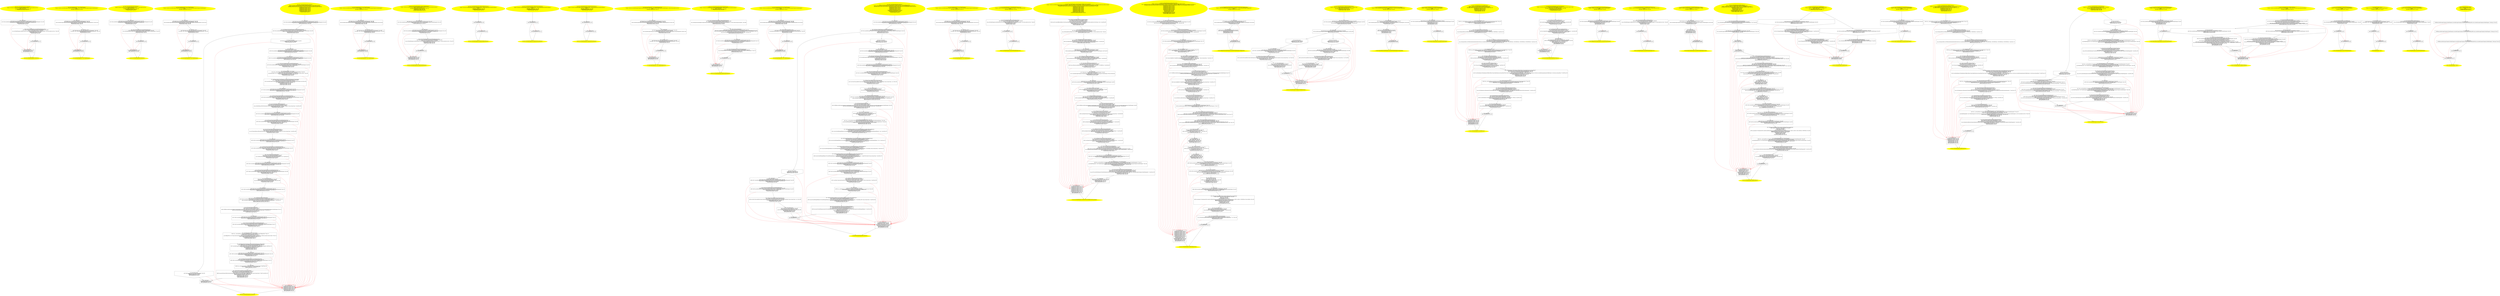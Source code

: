 digraph iCFG {
367 [label="367:  method_body \n   APPLY_ABSTRACTION; [line 107]\n " shape="box"]
	

	 367 -> 360 ;
	 367 -> 361 [color="red" ];
366 [label="366:  Call void DetailsFragment.access$000(DetailsFragment,View) \n   n$2=*&$irvar0:class com.karthik.imager.Fragments.DetailsFragment * [line 106]\n  n$3=*&v:class android.view.View * [line 106]\n  _fun_void DetailsFragment.onFabPressed(View)(n$2:class com.karthik.imager.Fragments.DetailsFragment *,n$3:class android.view.View *) [line 106]\n  REMOVE_TEMPS(n$2,n$3); [line 106]\n  NULLIFY(&$irvar0,false); [line 106]\n  NULLIFY(&v,false); [line 106]\n " shape="box"]
	

	 366 -> 367 ;
	 366 -> 361 [color="red" ];
365 [label="365:  method_body \n   n$0=*&this:class com.karthik.imager.Fragments.DetailsFragment$1 * [line 106]\n  n$1=*n$0.com.karthik.imager.Fragments.DetailsFragment$1.this$0:class com.karthik.imager.Fragments.DetailsFragment$1  [line 106]\n  *&$irvar0:class com.karthik.imager.Fragments.DetailsFragment *=n$1 [line 106]\n  REMOVE_TEMPS(n$0,n$1); [line 106]\n  NULLIFY(&this,false); [line 106]\n " shape="box"]
	

	 365 -> 366 ;
	 365 -> 361 [color="red" ];
364 [label="364:  method_body \n   APPLY_ABSTRACTION; [line 103]\n " shape="box"]
	

	 364 -> 357 ;
	 364 -> 358 [color="red" ];
363 [label="363:  Call Object.<init>() \n   n$2=*&this:class com.karthik.imager.Fragments.DetailsFragment$1 * [line 103]\n  _fun_Object.<init>()(n$2:class com.karthik.imager.Fragments.DetailsFragment$1 *) [line 103]\n  REMOVE_TEMPS(n$2); [line 103]\n  NULLIFY(&this,false); [line 103]\n " shape="box"]
	

	 363 -> 364 ;
	 363 -> 358 [color="red" ];
362 [label="362:  method_body \n   n$0=*&this:class com.karthik.imager.Fragments.DetailsFragment$1 * [line 103]\n  n$1=*&$bcvar1:class com.karthik.imager.Fragments.DetailsFragment * [line 103]\n  *n$0.com.karthik.imager.Fragments.DetailsFragment$1.this$0:class com.karthik.imager.Fragments.DetailsFragment$1 =n$1 [line 103]\n  REMOVE_TEMPS(n$0,n$1); [line 103]\n  NULLIFY(&$bcvar1,false); [line 103]\n " shape="box"]
	

	 362 -> 363 ;
	 362 -> 358 [color="red" ];
361 [label="361:  exceptions sink \n   NULLIFY(&$irvar0,false); [line 107]\n  NULLIFY(&v,false); [line 107]\n  APPLY_ABSTRACTION; [line 107]\n " shape="box"]
	

	 361 -> 360 ;
360 [label="360: Exit void DetailsFragment$1.onClick(View) \n  " color=yellow style=filled]
	

359 [label="359: Start void DetailsFragment$1.onClick(View)\nFormals:  this:class com.karthik.imager.Fragments.DetailsFragment$1 * v:class android.view.View *\nLocals:  $irvar0:void  \n   DECLARE_LOCALS(&return,&$irvar0); [line 105]\n  NULLIFY(&$irvar0,false); [line 105]\n " color=yellow style=filled]
	

	 359 -> 365 ;
358 [label="358:  exceptions sink \n   NULLIFY(&this,false); [line 103]\n  APPLY_ABSTRACTION; [line 103]\n " shape="box"]
	

	 358 -> 357 ;
357 [label="357: Exit DetailsFragment$1.<init>(DetailsFragment) \n  " color=yellow style=filled]
	

356 [label="356: Start DetailsFragment$1.<init>(DetailsFragment)\nFormals:  this:class com.karthik.imager.Fragments.DetailsFragment$1 * $bcvar1:class com.karthik.imager.Fragments.DetailsFragment *\nLocals:  \n   DECLARE_LOCALS(&return); [line 97]\n " color=yellow style=filled]
	

	 356 -> 362 ;
355 [label="355:  method_body \n   APPLY_ABSTRACTION; [line 196]\n " shape="box"]
	

	 355 -> 348 ;
	 355 -> 349 [color="red" ];
354 [label="354:  Call void DetailsFragment.access$200(DetailsFragment) \n   n$2=*&$irvar0:class com.karthik.imager.Fragments.DetailsFragment * [line 195]\n  _fun_void DetailsFragment.hideRevealLayout()(n$2:class com.karthik.imager.Fragments.DetailsFragment *) [line 195]\n  REMOVE_TEMPS(n$2); [line 195]\n  NULLIFY(&$irvar0,false); [line 195]\n " shape="box"]
	

	 354 -> 355 ;
	 354 -> 349 [color="red" ];
353 [label="353:  method_body \n   n$0=*&this:class com.karthik.imager.Fragments.DetailsFragment$3 * [line 195]\n  n$1=*n$0.com.karthik.imager.Fragments.DetailsFragment$3.this$0:class com.karthik.imager.Fragments.DetailsFragment$3  [line 195]\n  *&$irvar0:class com.karthik.imager.Fragments.DetailsFragment *=n$1 [line 195]\n  REMOVE_TEMPS(n$0,n$1); [line 195]\n  NULLIFY(&this,false); [line 195]\n " shape="box"]
	

	 353 -> 354 ;
	 353 -> 349 [color="red" ];
352 [label="352:  method_body \n   APPLY_ABSTRACTION; [line 192]\n " shape="box"]
	

	 352 -> 345 ;
	 352 -> 346 [color="red" ];
351 [label="351:  Call Object.<init>() \n   n$2=*&this:class com.karthik.imager.Fragments.DetailsFragment$3 * [line 192]\n  _fun_Object.<init>()(n$2:class com.karthik.imager.Fragments.DetailsFragment$3 *) [line 192]\n  REMOVE_TEMPS(n$2); [line 192]\n  NULLIFY(&this,false); [line 192]\n " shape="box"]
	

	 351 -> 352 ;
	 351 -> 346 [color="red" ];
350 [label="350:  method_body \n   n$0=*&this:class com.karthik.imager.Fragments.DetailsFragment$3 * [line 192]\n  n$1=*&$bcvar1:class com.karthik.imager.Fragments.DetailsFragment * [line 192]\n  *n$0.com.karthik.imager.Fragments.DetailsFragment$3.this$0:class com.karthik.imager.Fragments.DetailsFragment$3 =n$1 [line 192]\n  REMOVE_TEMPS(n$0,n$1); [line 192]\n  NULLIFY(&$bcvar1,false); [line 192]\n " shape="box"]
	

	 350 -> 351 ;
	 350 -> 346 [color="red" ];
349 [label="349:  exceptions sink \n   NULLIFY(&$irvar0,false); [line 196]\n  APPLY_ABSTRACTION; [line 196]\n " shape="box"]
	

	 349 -> 348 ;
348 [label="348: Exit void DetailsFragment$3.onClick(View) \n  " color=yellow style=filled]
	

347 [label="347: Start void DetailsFragment$3.onClick(View)\nFormals:  this:class com.karthik.imager.Fragments.DetailsFragment$3 * v:class android.view.View *\nLocals:  $irvar0:void  \n   DECLARE_LOCALS(&return,&$irvar0); [line 194]\n  NULLIFY(&$irvar0,false); [line 194]\n  NULLIFY(&v,false); [line 194]\n " color=yellow style=filled]
	

	 347 -> 353 ;
346 [label="346:  exceptions sink \n   NULLIFY(&this,false); [line 192]\n  APPLY_ABSTRACTION; [line 192]\n " shape="box"]
	

	 346 -> 345 ;
345 [label="345: Exit DetailsFragment$3.<init>(DetailsFragment) \n  " color=yellow style=filled]
	

344 [label="344: Start DetailsFragment$3.<init>(DetailsFragment)\nFormals:  this:class com.karthik.imager.Fragments.DetailsFragment$3 * $bcvar1:class com.karthik.imager.Fragments.DetailsFragment *\nLocals:  \n   DECLARE_LOCALS(&return); [line 175]\n " color=yellow style=filled]
	

	 344 -> 350 ;
343 [label="343:  method_body \n   NULLIFY(&$irvar1,false); [line 214]\n  NULLIFY(&this,false); [line 214]\n  APPLY_ABSTRACTION; [line 214]\n " shape="box"]
	

	 343 -> 306 ;
	 343 -> 307 [color="red" ];
342 [label="342:  Call AsyncTask AsyncTask.execute(java.lang.Object[]) \n   n$65=*&$irvar1:class com.karthik.imager.WallpaperTask * [line 212]\n  n$66=*n$65:class com.karthik.imager.WallpaperTask  [line 212]\n  n$67=*&$irvar2:class java.lang.String *(*)[_t$0] [line 212]\n  n$68=_fun_AsyncTask AsyncTask.execute(java.lang.Object[])(n$65:class com.karthik.imager.WallpaperTask *,n$67:class java.lang.String *(*)[_t$0]) virtual [line 212]\n  *&$irvar3:class android.os.AsyncTask *=n$68 [line 212]\n  REMOVE_TEMPS(n$65,n$66,n$67,n$68); [line 212]\n  NULLIFY(&$irvar1,false); [line 212]\n  NULLIFY(&$irvar2,false); [line 212]\n  NULLIFY(&$irvar3,false); [line 212]\n  APPLY_ABSTRACTION; [line 212]\n " shape="box"]
	

	 342 -> 343 ;
	 342 -> 307 [color="red" ];
341 [label="341:  method_body \n   n$64=_fun___new_array(sizeof(class java.lang.String *[0]):class java.lang.String *(*)[_t$0]) [line 212]\n  *&$irvar2:class java.lang.String *(*)[_t$0]=n$64 [line 212]\n  REMOVE_TEMPS(n$64); [line 212]\n " shape="box"]
	

	 341 -> 342 ;
	 341 -> 307 [color="red" ];
340 [label="340:  Call WallpaperTask DetailsFragment.access$300(DetailsFragment) \n   n$62=*&$irvar0:class com.karthik.imager.Fragments.DetailsFragment * [line 212]\n  n$63=*n$62.com.karthik.imager.Fragments.DetailsFragment.task:class com.karthik.imager.Fragments.DetailsFragment  [line 212]\n  *&$irvar1:class com.karthik.imager.WallpaperTask *=n$63 [line 212]\n  REMOVE_TEMPS(n$62,n$63); [line 212]\n  NULLIFY(&$irvar0,false); [line 212]\n " shape="box"]
	

	 340 -> 341 ;
	 340 -> 307 [color="red" ];
339 [label="339:  method_body \n   n$60=*&this:class com.karthik.imager.Fragments.DetailsFragment$4 * [line 212]\n  n$61=*n$60.com.karthik.imager.Fragments.DetailsFragment$4.this$0:class com.karthik.imager.Fragments.DetailsFragment$4  [line 212]\n  *&$irvar0:class com.karthik.imager.Fragments.DetailsFragment *=n$61 [line 212]\n  REMOVE_TEMPS(n$60,n$61); [line 212]\n  NULLIFY(&this,false); [line 212]\n " shape="box"]
	

	 339 -> 340 ;
	 339 -> 307 [color="red" ];
338 [label="338:  Call WallpaperTask DetailsFragment.access$302(DetailsFragment,WallpaperTask) \n   n$57=*&$irvar0:class com.karthik.imager.Fragments.DetailsFragment * [line 211]\n  n$58=*&$irvar5:class com.karthik.imager.WallpaperTask * [line 211]\n  *n$57.com.karthik.imager.Fragments.DetailsFragment.task:class com.karthik.imager.Fragments.DetailsFragment =n$58 [line 211]\n  *&$irvar6:class com.karthik.imager.WallpaperTask *=n$59 [line 211]\n  REMOVE_TEMPS(n$57,n$58,n$59); [line 211]\n  NULLIFY(&$irvar0,false); [line 211]\n  NULLIFY(&$irvar5,false); [line 211]\n  NULLIFY(&$irvar6,false); [line 211]\n " shape="box"]
	

	 338 -> 339 ;
	 338 -> 307 [color="red" ];
337 [label="337:  Call WallpaperTask.<init>(String,Context) \n   n$54=_fun___new(sizeof(class com.karthik.imager.WallpaperTask ):class com.karthik.imager.WallpaperTask *) [line 211]\n  n$55=*&$irvar2:class java.lang.String * [line 211]\n  n$56=*&$irvar4:class android.content.Context * [line 211]\n  _fun_WallpaperTask.<init>(String,Context)(n$54:class com.karthik.imager.WallpaperTask *,n$55:class java.lang.String *,n$56:class android.content.Context *) [line 211]\n  *&$irvar5:class com.karthik.imager.WallpaperTask *=n$54 [line 211]\n  REMOVE_TEMPS(n$54,n$55,n$56); [line 211]\n  NULLIFY(&$irvar2,false); [line 211]\n  NULLIFY(&$irvar4,false); [line 211]\n " shape="box"]
	

	 337 -> 338 ;
	 337 -> 307 [color="red" ];
336 [label="336:  Call Context DetailsFragment.access$500(DetailsFragment) \n   n$52=*&$irvar3:class com.karthik.imager.Fragments.DetailsFragment * [line 211]\n  n$53=*n$52.com.karthik.imager.Fragments.DetailsFragment.mContext:class com.karthik.imager.Fragments.DetailsFragment  [line 211]\n  *&$irvar4:class android.content.Context *=n$53 [line 211]\n  REMOVE_TEMPS(n$52,n$53); [line 211]\n  NULLIFY(&$irvar3,false); [line 211]\n " shape="box"]
	

	 336 -> 337 ;
	 336 -> 307 [color="red" ];
335 [label="335:  method_body \n   n$50=*&this:class com.karthik.imager.Fragments.DetailsFragment$4 * [line 211]\n  n$51=*n$50.com.karthik.imager.Fragments.DetailsFragment$4.this$0:class com.karthik.imager.Fragments.DetailsFragment$4  [line 211]\n  *&$irvar3:class com.karthik.imager.Fragments.DetailsFragment *=n$51 [line 211]\n  REMOVE_TEMPS(n$50,n$51); [line 211]\n " shape="box"]
	

	 335 -> 336 ;
	 335 -> 307 [color="red" ];
334 [label="334:  Call String Bundle.getString(String) \n   n$46=*&$irvar1:class android.os.Bundle * [line 211]\n  n$47=*n$46:class android.os.Bundle  [line 211]\n  n$48=*&#GB$com.karthik.imager.Fragments.DetailsFragment.com.karthik.imager.Fragments.DetailsFragment.DETAIL_ARG1:class com.karthik.imager.Fragments.DetailsFragment  [line 211]\n  n$49=_fun_String Bundle.getString(String)(n$46:class android.os.Bundle *,n$48:class java.lang.String *) virtual [line 211]\n  *&$irvar2:class java.lang.String *=n$49 [line 211]\n  REMOVE_TEMPS(n$46,n$47,n$48,n$49); [line 211]\n  NULLIFY(&$irvar1,false); [line 211]\n " shape="box"]
	

	 334 -> 335 ;
	 334 -> 307 [color="red" ];
333 [label="333:  Call Bundle Fragment.getArguments() \n   n$42=*&this:class com.karthik.imager.Fragments.DetailsFragment$4 * [line 211]\n  n$43=*n$42.com.karthik.imager.Fragments.DetailsFragment$4.this$0:class com.karthik.imager.Fragments.DetailsFragment$4  [line 211]\n  n$44=*n$43:class com.karthik.imager.Fragments.DetailsFragment  [line 211]\n  n$45=_fun_Bundle Fragment.getArguments()(n$43:class com.karthik.imager.Fragments.DetailsFragment *) virtual [line 211]\n  *&$irvar1:class android.os.Bundle *=n$45 [line 211]\n  REMOVE_TEMPS(n$42,n$43,n$44,n$45); [line 211]\n " shape="box"]
	

	 333 -> 334 ;
	 333 -> 307 [color="red" ];
332 [label="332:  method_body \n   n$40=*&this:class com.karthik.imager.Fragments.DetailsFragment$4 * [line 211]\n  n$41=*n$40.com.karthik.imager.Fragments.DetailsFragment$4.this$0:class com.karthik.imager.Fragments.DetailsFragment$4  [line 211]\n  *&$irvar0:class com.karthik.imager.Fragments.DetailsFragment *=n$41 [line 211]\n  REMOVE_TEMPS(n$40,n$41); [line 211]\n " shape="box"]
	

	 332 -> 333 ;
	 332 -> 307 [color="red" ];
331 [label="331:  Call void Dialog.show() \n   n$38=*&$irvar1:class android.app.ProgressDialog * [line 208]\n  n$39=*n$38:class android.app.ProgressDialog  [line 208]\n  _fun_void Dialog.show()(n$38:class android.app.ProgressDialog *) virtual [line 208]\n  REMOVE_TEMPS(n$38,n$39); [line 208]\n  NULLIFY(&$irvar1,false); [line 208]\n " shape="box"]
	

	 331 -> 332 ;
	 331 -> 307 [color="red" ];
330 [label="330:  Call ProgressDialog DetailsFragment.access$400(DetailsFragment) \n   n$36=*&$irvar0:class com.karthik.imager.Fragments.DetailsFragment * [line 208]\n  n$37=*n$36.com.karthik.imager.Fragments.DetailsFragment.dialog:class com.karthik.imager.Fragments.DetailsFragment  [line 208]\n  *&$irvar1:class android.app.ProgressDialog *=n$37 [line 208]\n  REMOVE_TEMPS(n$36,n$37); [line 208]\n  NULLIFY(&$irvar0,false); [line 208]\n " shape="box"]
	

	 330 -> 331 ;
	 330 -> 307 [color="red" ];
329 [label="329:  method_body \n   n$34=*&this:class com.karthik.imager.Fragments.DetailsFragment$4 * [line 208]\n  n$35=*n$34.com.karthik.imager.Fragments.DetailsFragment$4.this$0:class com.karthik.imager.Fragments.DetailsFragment$4  [line 208]\n  *&$irvar0:class com.karthik.imager.Fragments.DetailsFragment *=n$35 [line 208]\n  REMOVE_TEMPS(n$34,n$35); [line 208]\n " shape="box"]
	

	 329 -> 330 ;
	 329 -> 307 [color="red" ];
328 [label="328:  Call void Dialog.setCancelable(boolean) \n   n$32=*&$irvar1:class android.app.ProgressDialog * [line 207]\n  n$33=*n$32:class android.app.ProgressDialog  [line 207]\n  _fun_void Dialog.setCancelable(boolean)(n$32:class android.app.ProgressDialog *,0:int ) virtual [line 207]\n  REMOVE_TEMPS(n$32,n$33); [line 207]\n  NULLIFY(&$irvar1,false); [line 207]\n " shape="box"]
	

	 328 -> 329 ;
	 328 -> 307 [color="red" ];
327 [label="327:  Call ProgressDialog DetailsFragment.access$400(DetailsFragment) \n   n$30=*&$irvar0:class com.karthik.imager.Fragments.DetailsFragment * [line 207]\n  n$31=*n$30.com.karthik.imager.Fragments.DetailsFragment.dialog:class com.karthik.imager.Fragments.DetailsFragment  [line 207]\n  *&$irvar1:class android.app.ProgressDialog *=n$31 [line 207]\n  REMOVE_TEMPS(n$30,n$31); [line 207]\n  NULLIFY(&$irvar0,false); [line 207]\n " shape="box"]
	

	 327 -> 328 ;
	 327 -> 307 [color="red" ];
326 [label="326:  method_body \n   n$28=*&this:class com.karthik.imager.Fragments.DetailsFragment$4 * [line 207]\n  n$29=*n$28.com.karthik.imager.Fragments.DetailsFragment$4.this$0:class com.karthik.imager.Fragments.DetailsFragment$4  [line 207]\n  *&$irvar0:class com.karthik.imager.Fragments.DetailsFragment *=n$29 [line 207]\n  REMOVE_TEMPS(n$28,n$29); [line 207]\n " shape="box"]
	

	 326 -> 327 ;
	 326 -> 307 [color="red" ];
325 [label="325:  Call void ProgressDialog.setMessage(CharSequence) \n   n$26=*&$irvar1:class android.app.ProgressDialog * [line 206]\n  n$27=*n$26:class android.app.ProgressDialog  [line 206]\n  _fun_void ProgressDialog.setMessage(CharSequence)(n$26:class android.app.ProgressDialog *,\"Please wait\":class java.lang.String *) virtual [line 206]\n  REMOVE_TEMPS(n$26,n$27); [line 206]\n  NULLIFY(&$irvar1,false); [line 206]\n " shape="box"]
	

	 325 -> 326 ;
	 325 -> 307 [color="red" ];
324 [label="324:  Call ProgressDialog DetailsFragment.access$400(DetailsFragment) \n   n$24=*&$irvar0:class com.karthik.imager.Fragments.DetailsFragment * [line 206]\n  n$25=*n$24.com.karthik.imager.Fragments.DetailsFragment.dialog:class com.karthik.imager.Fragments.DetailsFragment  [line 206]\n  *&$irvar1:class android.app.ProgressDialog *=n$25 [line 206]\n  REMOVE_TEMPS(n$24,n$25); [line 206]\n  NULLIFY(&$irvar0,false); [line 206]\n " shape="box"]
	

	 324 -> 325 ;
	 324 -> 307 [color="red" ];
323 [label="323:  method_body \n   n$22=*&this:class com.karthik.imager.Fragments.DetailsFragment$4 * [line 206]\n  n$23=*n$22.com.karthik.imager.Fragments.DetailsFragment$4.this$0:class com.karthik.imager.Fragments.DetailsFragment$4  [line 206]\n  *&$irvar0:class com.karthik.imager.Fragments.DetailsFragment *=n$23 [line 206]\n  REMOVE_TEMPS(n$22,n$23); [line 206]\n " shape="box"]
	

	 323 -> 324 ;
	 323 -> 307 [color="red" ];
322 [label="322:  Call void AlertDialog.setTitle(CharSequence) \n   n$20=*&$irvar1:class android.app.ProgressDialog * [line 205]\n  n$21=*n$20:class android.app.ProgressDialog  [line 205]\n  _fun_void AlertDialog.setTitle(CharSequence)(n$20:class android.app.ProgressDialog *,\"Setting up wallpaper\":class java.lang.String *) virtual [line 205]\n  REMOVE_TEMPS(n$20,n$21); [line 205]\n  NULLIFY(&$irvar1,false); [line 205]\n " shape="box"]
	

	 322 -> 323 ;
	 322 -> 307 [color="red" ];
321 [label="321:  Call ProgressDialog DetailsFragment.access$400(DetailsFragment) \n   n$18=*&$irvar0:class com.karthik.imager.Fragments.DetailsFragment * [line 205]\n  n$19=*n$18.com.karthik.imager.Fragments.DetailsFragment.dialog:class com.karthik.imager.Fragments.DetailsFragment  [line 205]\n  *&$irvar1:class android.app.ProgressDialog *=n$19 [line 205]\n  REMOVE_TEMPS(n$18,n$19); [line 205]\n  NULLIFY(&$irvar0,false); [line 205]\n " shape="box"]
	

	 321 -> 322 ;
	 321 -> 307 [color="red" ];
320 [label="320:  method_body \n   n$16=*&this:class com.karthik.imager.Fragments.DetailsFragment$4 * [line 205]\n  n$17=*n$16.com.karthik.imager.Fragments.DetailsFragment$4.this$0:class com.karthik.imager.Fragments.DetailsFragment$4  [line 205]\n  *&$irvar0:class com.karthik.imager.Fragments.DetailsFragment *=n$17 [line 205]\n  REMOVE_TEMPS(n$16,n$17); [line 205]\n " shape="box"]
	

	 320 -> 321 ;
	 320 -> 307 [color="red" ];
319 [label="319:  Call ProgressDialog DetailsFragment.access$402(DetailsFragment,ProgressDialog) \n   n$13=*&$irvar0:class com.karthik.imager.Fragments.DetailsFragment * [line 204]\n  n$14=*&$irvar3:class android.app.ProgressDialog * [line 204]\n  *n$13.com.karthik.imager.Fragments.DetailsFragment.dialog:class com.karthik.imager.Fragments.DetailsFragment =n$14 [line 204]\n  *&$irvar4:class android.app.ProgressDialog *=n$15 [line 204]\n  REMOVE_TEMPS(n$13,n$14,n$15); [line 204]\n  NULLIFY(&$irvar0,false); [line 204]\n  NULLIFY(&$irvar3,false); [line 204]\n  NULLIFY(&$irvar4,false); [line 204]\n " shape="box"]
	

	 319 -> 320 ;
	 319 -> 307 [color="red" ];
318 [label="318:  Call ProgressDialog.<init>(Context) \n   n$11=_fun___new(sizeof(class android.app.ProgressDialog ):class android.app.ProgressDialog *) [line 204]\n  n$12=*&$irvar2:class android.content.Context * [line 204]\n  _fun_ProgressDialog.<init>(Context)(n$11:class android.app.ProgressDialog *,n$12:class android.content.Context *) [line 204]\n  *&$irvar3:class android.app.ProgressDialog *=n$11 [line 204]\n  REMOVE_TEMPS(n$11,n$12); [line 204]\n  NULLIFY(&$irvar2,false); [line 204]\n " shape="box"]
	

	 318 -> 319 ;
	 318 -> 307 [color="red" ];
317 [label="317:  Call Context DetailsFragment.access$500(DetailsFragment) \n   n$9=*&$irvar1:class com.karthik.imager.Fragments.DetailsFragment * [line 204]\n  n$10=*n$9.com.karthik.imager.Fragments.DetailsFragment.mContext:class com.karthik.imager.Fragments.DetailsFragment  [line 204]\n  *&$irvar2:class android.content.Context *=n$10 [line 204]\n  REMOVE_TEMPS(n$9,n$10); [line 204]\n  NULLIFY(&$irvar1,false); [line 204]\n " shape="box"]
	

	 317 -> 318 ;
	 317 -> 307 [color="red" ];
316 [label="316:  method_body \n   n$7=*&this:class com.karthik.imager.Fragments.DetailsFragment$4 * [line 204]\n  n$8=*n$7.com.karthik.imager.Fragments.DetailsFragment$4.this$0:class com.karthik.imager.Fragments.DetailsFragment$4  [line 204]\n  *&$irvar1:class com.karthik.imager.Fragments.DetailsFragment *=n$8 [line 204]\n  REMOVE_TEMPS(n$7,n$8); [line 204]\n " shape="box"]
	

	 316 -> 317 ;
	 316 -> 307 [color="red" ];
315 [label="315:  method_body \n   NULLIFY(&$irvar1,false); [line 204]\n  n$5=*&this:class com.karthik.imager.Fragments.DetailsFragment$4 * [line 204]\n  n$6=*n$5.com.karthik.imager.Fragments.DetailsFragment$4.this$0:class com.karthik.imager.Fragments.DetailsFragment$4  [line 204]\n  *&$irvar0:class com.karthik.imager.Fragments.DetailsFragment *=n$6 [line 204]\n  REMOVE_TEMPS(n$5,n$6); [line 204]\n " shape="box"]
	

	 315 -> 316 ;
	 315 -> 307 [color="red" ];
314 [label="314: Prune (false branch) \n   n$4=*&$irvar1:class com.karthik.imager.WallpaperTask * [line 203]\n  PRUNE((n$4 != null), false); [line 203]\n  REMOVE_TEMPS(n$4); [line 203]\n  APPLY_ABSTRACTION; [line 203]\n " shape="invhouse"]
	

	 314 -> 343 ;
	 314 -> 307 [color="red" ];
313 [label="313: Prune (true branch) \n   n$4=*&$irvar1:class com.karthik.imager.WallpaperTask * [line 203]\n  PRUNE(!(n$4 != null), true); [line 203]\n  REMOVE_TEMPS(n$4); [line 203]\n " shape="invhouse"]
	

	 313 -> 315 ;
	 313 -> 307 [color="red" ];
312 [label="312:  Call WallpaperTask DetailsFragment.access$300(DetailsFragment) \n   n$2=*&$irvar0:class com.karthik.imager.Fragments.DetailsFragment * [line 203]\n  n$3=*n$2.com.karthik.imager.Fragments.DetailsFragment.task:class com.karthik.imager.Fragments.DetailsFragment  [line 203]\n  *&$irvar1:class com.karthik.imager.WallpaperTask *=n$3 [line 203]\n  REMOVE_TEMPS(n$2,n$3); [line 203]\n  NULLIFY(&$irvar0,false); [line 203]\n " shape="box"]
	

	 312 -> 313 ;
	 312 -> 314 ;
	 312 -> 307 [color="red" ];
311 [label="311:  method_body \n   n$0=*&this:class com.karthik.imager.Fragments.DetailsFragment$4 * [line 203]\n  n$1=*n$0.com.karthik.imager.Fragments.DetailsFragment$4.this$0:class com.karthik.imager.Fragments.DetailsFragment$4  [line 203]\n  *&$irvar0:class com.karthik.imager.Fragments.DetailsFragment *=n$1 [line 203]\n  REMOVE_TEMPS(n$0,n$1); [line 203]\n " shape="box"]
	

	 311 -> 312 ;
	 311 -> 307 [color="red" ];
310 [label="310:  method_body \n   APPLY_ABSTRACTION; [line 199]\n " shape="box"]
	

	 310 -> 303 ;
	 310 -> 304 [color="red" ];
309 [label="309:  Call Object.<init>() \n   n$2=*&this:class com.karthik.imager.Fragments.DetailsFragment$4 * [line 199]\n  _fun_Object.<init>()(n$2:class com.karthik.imager.Fragments.DetailsFragment$4 *) [line 199]\n  REMOVE_TEMPS(n$2); [line 199]\n  NULLIFY(&this,false); [line 199]\n " shape="box"]
	

	 309 -> 310 ;
	 309 -> 304 [color="red" ];
308 [label="308:  method_body \n   n$0=*&this:class com.karthik.imager.Fragments.DetailsFragment$4 * [line 199]\n  n$1=*&$bcvar1:class com.karthik.imager.Fragments.DetailsFragment * [line 199]\n  *n$0.com.karthik.imager.Fragments.DetailsFragment$4.this$0:class com.karthik.imager.Fragments.DetailsFragment$4 =n$1 [line 199]\n  REMOVE_TEMPS(n$0,n$1); [line 199]\n  NULLIFY(&$bcvar1,false); [line 199]\n " shape="box"]
	

	 308 -> 309 ;
	 308 -> 304 [color="red" ];
307 [label="307:  exceptions sink \n   NULLIFY(&$irvar0,false); [line 214]\n  NULLIFY(&$irvar1,false); [line 214]\n  NULLIFY(&$irvar2,false); [line 214]\n  NULLIFY(&$irvar3,false); [line 214]\n  NULLIFY(&$irvar4,false); [line 214]\n  NULLIFY(&$irvar5,false); [line 214]\n  NULLIFY(&this,false); [line 214]\n  APPLY_ABSTRACTION; [line 214]\n " shape="box"]
	

	 307 -> 306 ;
306 [label="306: Exit void DetailsFragment$4.onClick(View) \n  " color=yellow style=filled]
	

305 [label="305: Start void DetailsFragment$4.onClick(View)\nFormals:  this:class com.karthik.imager.Fragments.DetailsFragment$4 * v:class android.view.View *\nLocals:  $irvar0:void  $irvar1:void  $irvar2:void  $irvar3:void  $irvar4:void  $irvar5:void  $irvar6:void  \n   DECLARE_LOCALS(&return,&$irvar0,&$irvar1,&$irvar2,&$irvar3,&$irvar4,&$irvar5,&$irvar6); [line 201]\n  NULLIFY(&$irvar0,false); [line 201]\n  NULLIFY(&$irvar1,false); [line 201]\n  NULLIFY(&$irvar2,false); [line 201]\n  NULLIFY(&$irvar3,false); [line 201]\n  NULLIFY(&$irvar4,false); [line 201]\n  NULLIFY(&$irvar5,false); [line 201]\n  NULLIFY(&$irvar6,false); [line 201]\n  NULLIFY(&v,false); [line 201]\n " color=yellow style=filled]
	

	 305 -> 311 ;
304 [label="304:  exceptions sink \n   NULLIFY(&this,false); [line 199]\n  APPLY_ABSTRACTION; [line 199]\n " shape="box"]
	

	 304 -> 303 ;
303 [label="303: Exit DetailsFragment$4.<init>(DetailsFragment) \n  " color=yellow style=filled]
	

302 [label="302: Start DetailsFragment$4.<init>(DetailsFragment)\nFormals:  this:class com.karthik.imager.Fragments.DetailsFragment$4 * $bcvar1:class com.karthik.imager.Fragments.DetailsFragment *\nLocals:  \n   DECLARE_LOCALS(&return); [line 153]\n " color=yellow style=filled]
	

	 302 -> 308 ;
301 [label="301:  method_body \n   APPLY_ABSTRACTION; [line 136]\n " shape="box"]
	

	 301 -> 289 ;
	 301 -> 290 [color="red" ];
300 [label="300:  Call void DetailsFragment.access$100(DetailsFragment,View) \n   n$4=*&$irvar0:class com.karthik.imager.Fragments.DetailsFragment * [line 135]\n  n$5=*&$irvar1:class android.view.View * [line 135]\n  _fun_void DetailsFragment.showRevealLayout(View)(n$4:class com.karthik.imager.Fragments.DetailsFragment *,n$5:class android.view.View *) [line 135]\n  REMOVE_TEMPS(n$4,n$5); [line 135]\n  NULLIFY(&$irvar0,false); [line 135]\n  NULLIFY(&$irvar1,false); [line 135]\n " shape="box"]
	

	 300 -> 301 ;
	 300 -> 290 [color="red" ];
299 [label="299:  method_body \n   n$2=*&this:class com.karthik.imager.Fragments.DetailsFragment$2 * [line 135]\n  n$3=*n$2.com.karthik.imager.Fragments.DetailsFragment$2.this$0:class com.karthik.imager.Fragments.DetailsFragment$2  [line 135]\n  *&$irvar0:class com.karthik.imager.Fragments.DetailsFragment *=n$3 [line 135]\n  REMOVE_TEMPS(n$2,n$3); [line 135]\n  NULLIFY(&this,false); [line 135]\n " shape="box"]
	

	 299 -> 300 ;
	 299 -> 290 [color="red" ];
298 [label="298:  method_body \n   n$0=*&this:class com.karthik.imager.Fragments.DetailsFragment$2 * [line 135]\n  n$1=*n$0.com.karthik.imager.Fragments.DetailsFragment$2.val$view:class com.karthik.imager.Fragments.DetailsFragment$2  [line 135]\n  *&$irvar1:class android.view.View *=n$1 [line 135]\n  REMOVE_TEMPS(n$0,n$1); [line 135]\n " shape="box"]
	

	 298 -> 299 ;
	 298 -> 290 [color="red" ];
297 [label="297:  method_body \n   APPLY_ABSTRACTION; [line 146]\n " shape="box"]
	

	 297 -> 286 ;
	 297 -> 287 [color="red" ];
296 [label="296:  method_body \n   APPLY_ABSTRACTION; [line 141]\n " shape="box"]
	

	 296 -> 283 ;
	 296 -> 284 [color="red" ];
295 [label="295:  method_body \n   APPLY_ABSTRACTION; [line 130]\n " shape="box"]
	

	 295 -> 280 ;
	 295 -> 281 [color="red" ];
294 [label="294:  method_body \n   APPLY_ABSTRACTION; [line 126]\n " shape="box"]
	

	 294 -> 277 ;
	 294 -> 278 [color="red" ];
293 [label="293:  Call Object.<init>() \n   n$4=*&this:class com.karthik.imager.Fragments.DetailsFragment$2 * [line 126]\n  _fun_Object.<init>()(n$4:class com.karthik.imager.Fragments.DetailsFragment$2 *) [line 126]\n  REMOVE_TEMPS(n$4); [line 126]\n  NULLIFY(&this,false); [line 126]\n " shape="box"]
	

	 293 -> 294 ;
	 293 -> 278 [color="red" ];
292 [label="292:  method_body \n   n$2=*&this:class com.karthik.imager.Fragments.DetailsFragment$2 * [line 126]\n  n$3=*&$bcvar2:class android.view.View * [line 126]\n  *n$2.com.karthik.imager.Fragments.DetailsFragment$2.val$view:class com.karthik.imager.Fragments.DetailsFragment$2 =n$3 [line 126]\n  REMOVE_TEMPS(n$2,n$3); [line 126]\n  NULLIFY(&$bcvar2,false); [line 126]\n " shape="box"]
	

	 292 -> 293 ;
	 292 -> 278 [color="red" ];
291 [label="291:  method_body \n   n$0=*&this:class com.karthik.imager.Fragments.DetailsFragment$2 * [line 126]\n  n$1=*&$bcvar1:class com.karthik.imager.Fragments.DetailsFragment * [line 126]\n  *n$0.com.karthik.imager.Fragments.DetailsFragment$2.this$0:class com.karthik.imager.Fragments.DetailsFragment$2 =n$1 [line 126]\n  REMOVE_TEMPS(n$0,n$1); [line 126]\n  NULLIFY(&$bcvar1,false); [line 126]\n " shape="box"]
	

	 291 -> 292 ;
	 291 -> 278 [color="red" ];
290 [label="290:  exceptions sink \n   NULLIFY(&$irvar0,false); [line 136]\n  NULLIFY(&$irvar1,false); [line 136]\n  NULLIFY(&this,false); [line 136]\n  APPLY_ABSTRACTION; [line 136]\n " shape="box"]
	

	 290 -> 289 ;
289 [label="289: Exit void DetailsFragment$2.onAnimationEnd(Animator) \n  " color=yellow style=filled]
	

288 [label="288: Start void DetailsFragment$2.onAnimationEnd(Animator)\nFormals:  this:class com.karthik.imager.Fragments.DetailsFragment$2 * animation:class android.animation.Animator *\nLocals:  $irvar0:void  $irvar1:void  \n   DECLARE_LOCALS(&return,&$irvar0,&$irvar1); [line 133]\n  NULLIFY(&$irvar0,false); [line 133]\n  NULLIFY(&$irvar1,false); [line 133]\n  NULLIFY(&animation,false); [line 133]\n " color=yellow style=filled]
	

	 288 -> 298 ;
287 [label="287:  exceptions sink \n   APPLY_ABSTRACTION; [line 146]\n " shape="box"]
	

	 287 -> 286 ;
286 [label="286: Exit void DetailsFragment$2.onAnimationRepeat(Animator) \n  " color=yellow style=filled]
	

285 [label="285: Start void DetailsFragment$2.onAnimationRepeat(Animator)\nFormals:  this:class com.karthik.imager.Fragments.DetailsFragment$2 * animation:class android.animation.Animator *\nLocals:  \n   DECLARE_LOCALS(&return); [line 144]\n  NULLIFY(&animation,false); [line 144]\n  NULLIFY(&this,false); [line 144]\n " color=yellow style=filled]
	

	 285 -> 297 ;
284 [label="284:  exceptions sink \n   APPLY_ABSTRACTION; [line 141]\n " shape="box"]
	

	 284 -> 283 ;
283 [label="283: Exit void DetailsFragment$2.onAnimationCancel(Animator) \n  " color=yellow style=filled]
	

282 [label="282: Start void DetailsFragment$2.onAnimationCancel(Animator)\nFormals:  this:class com.karthik.imager.Fragments.DetailsFragment$2 * animation:class android.animation.Animator *\nLocals:  \n   DECLARE_LOCALS(&return); [line 139]\n  NULLIFY(&animation,false); [line 139]\n  NULLIFY(&this,false); [line 139]\n " color=yellow style=filled]
	

	 282 -> 296 ;
281 [label="281:  exceptions sink \n   APPLY_ABSTRACTION; [line 130]\n " shape="box"]
	

	 281 -> 280 ;
280 [label="280: Exit void DetailsFragment$2.onAnimationStart(Animator) \n  " color=yellow style=filled]
	

279 [label="279: Start void DetailsFragment$2.onAnimationStart(Animator)\nFormals:  this:class com.karthik.imager.Fragments.DetailsFragment$2 * animation:class android.animation.Animator *\nLocals:  \n   DECLARE_LOCALS(&return); [line 128]\n  NULLIFY(&animation,false); [line 128]\n  NULLIFY(&this,false); [line 128]\n " color=yellow style=filled]
	

	 279 -> 295 ;
278 [label="278:  exceptions sink \n   NULLIFY(&$bcvar2,false); [line 126]\n  NULLIFY(&this,false); [line 126]\n  APPLY_ABSTRACTION; [line 126]\n " shape="box"]
	

	 278 -> 277 ;
277 [label="277: Exit DetailsFragment$2.<init>(DetailsFragment,View) \n  " color=yellow style=filled]
	

276 [label="276: Start DetailsFragment$2.<init>(DetailsFragment,View)\nFormals:  this:class com.karthik.imager.Fragments.DetailsFragment$2 * $bcvar1:class com.karthik.imager.Fragments.DetailsFragment * $bcvar2:class android.view.View *\nLocals:  \n   DECLARE_LOCALS(&return); [line 117]\n " color=yellow style=filled]
	

	 276 -> 291 ;
275 [label="275:  method_body \n   APPLY_ABSTRACTION; [line 273]\n " shape="box"]
	

	 275 -> 266 ;
	 275 -> 267 [color="red" ];
274 [label="274:  Call void DetailsFragment.access$700(DetailsFragment) \n   n$8=*&$irvar0:class com.karthik.imager.Fragments.DetailsFragment * [line 272]\n  _fun_void DetailsFragment.reverseFabPressed()(n$8:class com.karthik.imager.Fragments.DetailsFragment *) [line 272]\n  REMOVE_TEMPS(n$8); [line 272]\n  NULLIFY(&$irvar0,false); [line 272]\n " shape="box"]
	

	 274 -> 275 ;
	 274 -> 267 [color="red" ];
273 [label="273:  method_body \n   n$6=*&this:class com.karthik.imager.Fragments.DetailsFragment$6 * [line 272]\n  n$7=*n$6.com.karthik.imager.Fragments.DetailsFragment$6.this$0:class com.karthik.imager.Fragments.DetailsFragment$6  [line 272]\n  *&$irvar0:class com.karthik.imager.Fragments.DetailsFragment *=n$7 [line 272]\n  REMOVE_TEMPS(n$6,n$7); [line 272]\n  NULLIFY(&this,false); [line 272]\n " shape="box"]
	

	 273 -> 274 ;
	 273 -> 267 [color="red" ];
272 [label="272:  Call void View.setVisibility(int) \n   n$2=*&this:class com.karthik.imager.Fragments.DetailsFragment$6 * [line 270]\n  n$3=*n$2.com.karthik.imager.Fragments.DetailsFragment$6.this$0:class com.karthik.imager.Fragments.DetailsFragment$6  [line 270]\n  n$4=*n$3.com.karthik.imager.Fragments.DetailsFragment.revealLayout:class com.karthik.imager.Fragments.DetailsFragment  [line 270]\n  n$5=*n$4:class android.widget.LinearLayout  [line 270]\n  _fun_void View.setVisibility(int)(n$4:class android.widget.LinearLayout *,8:int ) virtual [line 270]\n  REMOVE_TEMPS(n$2,n$3,n$4,n$5); [line 270]\n " shape="box"]
	

	 272 -> 273 ;
	 272 -> 267 [color="red" ];
271 [label="271:  Call void AnimatorListenerAdapter.onAnimationEnd(Animator) \n   n$0=*&this:class com.karthik.imager.Fragments.DetailsFragment$6 * [line 268]\n  n$1=*&animation:class android.animation.Animator * [line 268]\n  _fun_void AnimatorListenerAdapter.onAnimationEnd(Animator)(n$0:class com.karthik.imager.Fragments.DetailsFragment$6 *,n$1:class android.animation.Animator *) [line 268]\n  REMOVE_TEMPS(n$0,n$1); [line 268]\n  NULLIFY(&animation,false); [line 268]\n " shape="box"]
	

	 271 -> 272 ;
	 271 -> 267 [color="red" ];
270 [label="270:  method_body \n   APPLY_ABSTRACTION; [line 265]\n " shape="box"]
	

	 270 -> 263 ;
	 270 -> 264 [color="red" ];
269 [label="269:  Call AnimatorListenerAdapter.<init>() \n   n$2=*&this:class com.karthik.imager.Fragments.DetailsFragment$6 * [line 265]\n  _fun_AnimatorListenerAdapter.<init>()(n$2:class com.karthik.imager.Fragments.DetailsFragment$6 *) [line 265]\n  REMOVE_TEMPS(n$2); [line 265]\n  NULLIFY(&this,false); [line 265]\n " shape="box"]
	

	 269 -> 270 ;
	 269 -> 264 [color="red" ];
268 [label="268:  method_body \n   n$0=*&this:class com.karthik.imager.Fragments.DetailsFragment$6 * [line 265]\n  n$1=*&$bcvar1:class com.karthik.imager.Fragments.DetailsFragment * [line 265]\n  *n$0.com.karthik.imager.Fragments.DetailsFragment$6.this$0:class com.karthik.imager.Fragments.DetailsFragment$6 =n$1 [line 265]\n  REMOVE_TEMPS(n$0,n$1); [line 265]\n  NULLIFY(&$bcvar1,false); [line 265]\n " shape="box"]
	

	 268 -> 269 ;
	 268 -> 264 [color="red" ];
267 [label="267:  exceptions sink \n   NULLIFY(&$irvar0,false); [line 273]\n  NULLIFY(&this,false); [line 273]\n  APPLY_ABSTRACTION; [line 273]\n " shape="box"]
	

	 267 -> 266 ;
266 [label="266: Exit void DetailsFragment$6.onAnimationEnd(Animator) \n  " color=yellow style=filled]
	

265 [label="265: Start void DetailsFragment$6.onAnimationEnd(Animator)\nFormals:  this:class com.karthik.imager.Fragments.DetailsFragment$6 * animation:class android.animation.Animator *\nLocals:  $irvar0:void  \n   DECLARE_LOCALS(&return,&$irvar0); [line 268]\n  NULLIFY(&$irvar0,false); [line 268]\n " color=yellow style=filled]
	

	 265 -> 271 ;
264 [label="264:  exceptions sink \n   NULLIFY(&this,false); [line 265]\n  APPLY_ABSTRACTION; [line 265]\n " shape="box"]
	

	 264 -> 263 ;
263 [label="263: Exit DetailsFragment$6.<init>(DetailsFragment) \n  " color=yellow style=filled]
	

262 [label="262: Start DetailsFragment$6.<init>(DetailsFragment)\nFormals:  this:class com.karthik.imager.Fragments.DetailsFragment$6 * $bcvar1:class com.karthik.imager.Fragments.DetailsFragment *\nLocals:  \n   DECLARE_LOCALS(&return); [line 46]\n " color=yellow style=filled]
	

	 262 -> 268 ;
261 [label="261:  method_body \n   APPLY_ABSTRACTION; [line 238]\n " shape="box"]
	

	 261 -> 228 ;
	 261 -> 229 [color="red" ];
260 [label="260:  Call void Toast.show() \n   n$63=*&$irvar2:class android.widget.Toast * [line 236]\n  n$64=*n$63:class android.widget.Toast  [line 236]\n  _fun_void Toast.show()(n$63:class android.widget.Toast *) virtual [line 236]\n  REMOVE_TEMPS(n$63,n$64); [line 236]\n  NULLIFY(&$irvar2,false); [line 236]\n  APPLY_ABSTRACTION; [line 236]\n " shape="box"]
	

	 260 -> 261 ;
	 260 -> 229 [color="red" ];
259 [label="259:  Call Toast Toast.makeText(Context,CharSequence,int) \n   n$61=*&$irvar1:class android.content.Context * [line 236]\n  n$62=_fun_Toast Toast.makeText(Context,CharSequence,int)(n$61:class android.content.Context *,\"File is been downloaded\":class java.lang.String *,1:int ) [line 236]\n  *&$irvar2:class android.widget.Toast *=n$62 [line 236]\n  REMOVE_TEMPS(n$61,n$62); [line 236]\n  NULLIFY(&$irvar1,false); [line 236]\n " shape="box"]
	

	 259 -> 260 ;
	 259 -> 229 [color="red" ];
258 [label="258:  Call Context DetailsFragment.access$500(DetailsFragment) \n   n$59=*&$irvar0:class com.karthik.imager.Fragments.DetailsFragment * [line 236]\n  n$60=*n$59.com.karthik.imager.Fragments.DetailsFragment.mContext:class com.karthik.imager.Fragments.DetailsFragment  [line 236]\n  *&$irvar1:class android.content.Context *=n$60 [line 236]\n  REMOVE_TEMPS(n$59,n$60); [line 236]\n  NULLIFY(&$irvar0,false); [line 236]\n " shape="box"]
	

	 258 -> 259 ;
	 258 -> 229 [color="red" ];
257 [label="257:  method_body \n   NULLIFY(&$irvar1,false); [line 236]\n  n$57=*&this:class com.karthik.imager.Fragments.DetailsFragment$5 * [line 236]\n  n$58=*n$57.com.karthik.imager.Fragments.DetailsFragment$5.this$0:class com.karthik.imager.Fragments.DetailsFragment$5  [line 236]\n  *&$irvar0:class com.karthik.imager.Fragments.DetailsFragment *=n$58 [line 236]\n  REMOVE_TEMPS(n$57,n$58); [line 236]\n  NULLIFY(&this,false); [line 236]\n " shape="box"]
	

	 257 -> 258 ;
	 257 -> 229 [color="red" ];
256 [label="256:  Call long DownloadManager.enqueue(DownloadManager$Request) \n   n$53=*&downloadManager:class android.app.DownloadManager * [line 234]\n  n$54=*n$53:class android.app.DownloadManager  [line 234]\n  n$55=*&request:class android.app.DownloadManager$Request * [line 234]\n  n$56=_fun_long DownloadManager.enqueue(DownloadManager$Request)(n$53:class android.app.DownloadManager *,n$55:class android.app.DownloadManager$Request *) virtual [line 234]\n  *&$bcvar5:long =n$56 [line 234]\n  REMOVE_TEMPS(n$53,n$54,n$55,n$56); [line 234]\n  NULLIFY(&$bcvar5,false); [line 234]\n  NULLIFY(&downloadManager,false); [line 234]\n  NULLIFY(&request,false); [line 234]\n  APPLY_ABSTRACTION; [line 234]\n " shape="box"]
	

	 256 -> 261 ;
	 256 -> 229 [color="red" ];
255 [label="255:  Call DownloadManager$Request DownloadManager$Request.setDescription(CharSequence) \n   n$50=*&request:class android.app.DownloadManager$Request * [line 233]\n  n$51=*n$50:class android.app.DownloadManager$Request  [line 233]\n  n$52=_fun_DownloadManager$Request DownloadManager$Request.setDescription(CharSequence)(n$50:class android.app.DownloadManager$Request *,\"Downloading a file\":class java.lang.String *) virtual [line 233]\n  *&$irvar0:class android.app.DownloadManager$Request *=n$52 [line 233]\n  REMOVE_TEMPS(n$50,n$51,n$52); [line 233]\n  NULLIFY(&$irvar0,false); [line 233]\n " shape="box"]
	

	 255 -> 256 ;
	 255 -> 229 [color="red" ];
254 [label="254:  method_body \n   n$48=*&$irvar2:class java.lang.Object * [line 232]\n  n$49=_fun___cast(n$48:class java.lang.Object *,sizeof(class android.app.DownloadManager ( sub )(cast)):void ) [line 232]\n  *&downloadManager:class android.app.DownloadManager *=n$49 [line 232]\n  REMOVE_TEMPS(n$48,n$49); [line 232]\n  NULLIFY(&$irvar2,false); [line 232]\n " shape="box"]
	

	 254 -> 255 ;
	 254 -> 229 [color="red" ];
253 [label="253:  Call Object Context.getSystemService(String) \n   n$45=*&$irvar1:class android.content.Context * [line 232]\n  n$46=*n$45:class android.content.Context  [line 232]\n  n$47=_fun_Object Context.getSystemService(String)(n$45:class android.content.Context *,\"download\":class java.lang.String *) virtual [line 232]\n  *&$irvar2:class java.lang.Object *=n$47 [line 232]\n  REMOVE_TEMPS(n$45,n$46,n$47); [line 232]\n  NULLIFY(&$irvar1,false); [line 232]\n " shape="box"]
	

	 253 -> 254 ;
	 253 -> 229 [color="red" ];
252 [label="252:  Call Context DetailsFragment.access$500(DetailsFragment) \n   n$43=*&$irvar0:class com.karthik.imager.Fragments.DetailsFragment * [line 232]\n  n$44=*n$43.com.karthik.imager.Fragments.DetailsFragment.mContext:class com.karthik.imager.Fragments.DetailsFragment  [line 232]\n  *&$irvar1:class android.content.Context *=n$44 [line 232]\n  REMOVE_TEMPS(n$43,n$44); [line 232]\n  NULLIFY(&$irvar0,false); [line 232]\n " shape="box"]
	

	 252 -> 253 ;
	 252 -> 229 [color="red" ];
251 [label="251:  method_body \n   n$41=*&this:class com.karthik.imager.Fragments.DetailsFragment$5 * [line 232]\n  n$42=*n$41.com.karthik.imager.Fragments.DetailsFragment$5.this$0:class com.karthik.imager.Fragments.DetailsFragment$5  [line 232]\n  *&$irvar0:class com.karthik.imager.Fragments.DetailsFragment *=n$42 [line 232]\n  REMOVE_TEMPS(n$41,n$42); [line 232]\n  NULLIFY(&this,false); [line 232]\n " shape="box"]
	

	 251 -> 252 ;
	 251 -> 229 [color="red" ];
250 [label="250:  Call DownloadManager$Request DownloadManager$Request.setDescription(CharSequence) \n   n$38=*&$irvar2:class android.app.DownloadManager$Request * [line 227]\n  n$39=*n$38:class android.app.DownloadManager$Request  [line 227]\n  n$40=_fun_DownloadManager$Request DownloadManager$Request.setDescription(CharSequence)(n$38:class android.app.DownloadManager$Request *,\"Image File Download\":class java.lang.String *) virtual [line 227]\n  *&$irvar3:class android.app.DownloadManager$Request *=n$40 [line 227]\n  REMOVE_TEMPS(n$38,n$39,n$40); [line 227]\n  NULLIFY(&$irvar2,false); [line 227]\n  NULLIFY(&$irvar3,false); [line 227]\n " shape="box"]
	

	 250 -> 251 ;
	 250 -> 229 [color="red" ];
249 [label="249:  Call DownloadManager$Request DownloadManager$Request.setTitle(CharSequence) \n   n$35=*&$irvar1:class android.app.DownloadManager$Request * [line 227]\n  n$36=*n$35:class android.app.DownloadManager$Request  [line 227]\n  n$37=_fun_DownloadManager$Request DownloadManager$Request.setTitle(CharSequence)(n$35:class android.app.DownloadManager$Request *,\"Downloading\":class java.lang.String *) virtual [line 227]\n  *&$irvar2:class android.app.DownloadManager$Request *=n$37 [line 227]\n  REMOVE_TEMPS(n$35,n$36,n$37); [line 227]\n  NULLIFY(&$irvar1,false); [line 227]\n " shape="box"]
	

	 249 -> 250 ;
	 249 -> 229 [color="red" ];
248 [label="248:  Call DownloadManager$Request DownloadManager$Request.setAllowedOverRoaming(boolean) \n   n$32=*&$irvar0:class android.app.DownloadManager$Request * [line 227]\n  n$33=*n$32:class android.app.DownloadManager$Request  [line 227]\n  n$34=_fun_DownloadManager$Request DownloadManager$Request.setAllowedOverRoaming(boolean)(n$32:class android.app.DownloadManager$Request *,0:int ) virtual [line 227]\n  *&$irvar1:class android.app.DownloadManager$Request *=n$34 [line 227]\n  REMOVE_TEMPS(n$32,n$33,n$34); [line 227]\n  NULLIFY(&$irvar0,false); [line 227]\n " shape="box"]
	

	 248 -> 249 ;
	 248 -> 229 [color="red" ];
247 [label="247:  Call DownloadManager$Request DownloadManager$Request.setAllowedNetworkTypes(int) \n   n$29=*&request:class android.app.DownloadManager$Request * [line 227]\n  n$30=*n$29:class android.app.DownloadManager$Request  [line 227]\n  n$31=_fun_DownloadManager$Request DownloadManager$Request.setAllowedNetworkTypes(int)(n$29:class android.app.DownloadManager$Request *,3:int ) virtual [line 227]\n  *&$irvar0:class android.app.DownloadManager$Request *=n$31 [line 227]\n  REMOVE_TEMPS(n$29,n$30,n$31); [line 227]\n " shape="box"]
	

	 247 -> 248 ;
	 247 -> 229 [color="red" ];
246 [label="246:  Call DownloadManager$Request.<init>(Uri) \n   n$27=_fun___new(sizeof(class android.app.DownloadManager$Request ):class android.app.DownloadManager$Request *) [line 226]\n  n$28=*&downloadUri:class android.net.Uri * [line 226]\n  _fun_DownloadManager$Request.<init>(Uri)(n$27:class android.app.DownloadManager$Request *,n$28:class android.net.Uri *) [line 226]\n  *&request:class android.app.DownloadManager$Request *=n$27 [line 226]\n  REMOVE_TEMPS(n$27,n$28); [line 226]\n  NULLIFY(&downloadUri,false); [line 226]\n " shape="box"]
	

	 246 -> 247 ;
	 246 -> 229 [color="red" ];
245 [label="245:  Call Uri Uri.parse(String) \n   n$25=*&$irvar1:class java.lang.String * [line 225]\n  n$26=_fun_Uri Uri.parse(String)(n$25:class java.lang.String *) [line 225]\n  *&downloadUri:class android.net.Uri *=n$26 [line 225]\n  REMOVE_TEMPS(n$25,n$26); [line 225]\n  NULLIFY(&$irvar1,false); [line 225]\n " shape="box"]
	

	 245 -> 246 ;
	 245 -> 229 [color="red" ];
244 [label="244:  Call String Bundle.getString(String) \n   n$21=*&$irvar0:class android.os.Bundle * [line 225]\n  n$22=*n$21:class android.os.Bundle  [line 225]\n  n$23=*&#GB$com.karthik.imager.Fragments.DetailsFragment.com.karthik.imager.Fragments.DetailsFragment.DETAIL_ARG3:class com.karthik.imager.Fragments.DetailsFragment  [line 225]\n  n$24=_fun_String Bundle.getString(String)(n$21:class android.os.Bundle *,n$23:class java.lang.String *) virtual [line 225]\n  *&$irvar1:class java.lang.String *=n$24 [line 225]\n  REMOVE_TEMPS(n$21,n$22,n$23,n$24); [line 225]\n  NULLIFY(&$irvar0,false); [line 225]\n " shape="box"]
	

	 244 -> 245 ;
	 244 -> 229 [color="red" ];
243 [label="243:  Call Bundle Fragment.getArguments() \n   n$17=*&this:class com.karthik.imager.Fragments.DetailsFragment$5 * [line 225]\n  n$18=*n$17.com.karthik.imager.Fragments.DetailsFragment$5.this$0:class com.karthik.imager.Fragments.DetailsFragment$5  [line 225]\n  n$19=*n$18:class com.karthik.imager.Fragments.DetailsFragment  [line 225]\n  n$20=_fun_Bundle Fragment.getArguments()(n$18:class com.karthik.imager.Fragments.DetailsFragment *) virtual [line 225]\n  *&$irvar0:class android.os.Bundle *=n$20 [line 225]\n  REMOVE_TEMPS(n$17,n$18,n$19,n$20); [line 225]\n " shape="box"]
	

	 243 -> 244 ;
	 243 -> 229 [color="red" ];
242 [label="242:  Call void Toast.show() \n   n$15=*&$irvar2:class android.widget.Toast * [line 224]\n  n$16=*n$15:class android.widget.Toast  [line 224]\n  _fun_void Toast.show()(n$15:class android.widget.Toast *) virtual [line 224]\n  REMOVE_TEMPS(n$15,n$16); [line 224]\n  NULLIFY(&$irvar2,false); [line 224]\n " shape="box"]
	

	 242 -> 243 ;
	 242 -> 229 [color="red" ];
241 [label="241:  Call Toast Toast.makeText(Context,CharSequence,int) \n   n$13=*&$irvar1:class android.content.Context * [line 224]\n  n$14=_fun_Toast Toast.makeText(Context,CharSequence,int)(n$13:class android.content.Context *,\"Downloading\":class java.lang.String *,1:int ) [line 224]\n  *&$irvar2:class android.widget.Toast *=n$14 [line 224]\n  REMOVE_TEMPS(n$13,n$14); [line 224]\n  NULLIFY(&$irvar1,false); [line 224]\n " shape="box"]
	

	 241 -> 242 ;
	 241 -> 229 [color="red" ];
240 [label="240:  Call Context DetailsFragment.access$500(DetailsFragment) \n   n$11=*&$irvar0:class com.karthik.imager.Fragments.DetailsFragment * [line 224]\n  n$12=*n$11.com.karthik.imager.Fragments.DetailsFragment.mContext:class com.karthik.imager.Fragments.DetailsFragment  [line 224]\n  *&$irvar1:class android.content.Context *=n$12 [line 224]\n  REMOVE_TEMPS(n$11,n$12); [line 224]\n  NULLIFY(&$irvar0,false); [line 224]\n " shape="box"]
	

	 240 -> 241 ;
	 240 -> 229 [color="red" ];
239 [label="239:  method_body \n   n$9=*&this:class com.karthik.imager.Fragments.DetailsFragment$5 * [line 224]\n  n$10=*n$9.com.karthik.imager.Fragments.DetailsFragment$5.this$0:class com.karthik.imager.Fragments.DetailsFragment$5  [line 224]\n  *&$irvar0:class com.karthik.imager.Fragments.DetailsFragment *=n$10 [line 224]\n  REMOVE_TEMPS(n$9,n$10); [line 224]\n " shape="box"]
	

	 239 -> 240 ;
	 239 -> 229 [color="red" ];
238 [label="238:  Call boolean DetailsFragment.access$602(DetailsFragment,boolean) \n   n$7=*&$irvar0:class com.karthik.imager.Fragments.DetailsFragment * [line 223]\n  *n$7.com.karthik.imager.Fragments.DetailsFragment.isDownloading:class com.karthik.imager.Fragments.DetailsFragment =1 [line 223]\n  *&$irvar1:_Bool =n$8 [line 223]\n  REMOVE_TEMPS(n$7,n$8); [line 223]\n  NULLIFY(&$irvar0,false); [line 223]\n  NULLIFY(&$irvar1,false); [line 223]\n " shape="box"]
	

	 238 -> 239 ;
	 238 -> 229 [color="red" ];
237 [label="237:  method_body \n   NULLIFY(&$irvar1,false); [line 223]\n  n$5=*&this:class com.karthik.imager.Fragments.DetailsFragment$5 * [line 223]\n  n$6=*n$5.com.karthik.imager.Fragments.DetailsFragment$5.this$0:class com.karthik.imager.Fragments.DetailsFragment$5  [line 223]\n  *&$irvar0:class com.karthik.imager.Fragments.DetailsFragment *=n$6 [line 223]\n  REMOVE_TEMPS(n$5,n$6); [line 223]\n " shape="box"]
	

	 237 -> 238 ;
	 237 -> 229 [color="red" ];
236 [label="236: Prune (false branch) \n   n$4=*&$irvar1:_Bool  [line 222]\n  PRUNE((n$4 != 0), false); [line 222]\n  REMOVE_TEMPS(n$4); [line 222]\n " shape="invhouse"]
	

	 236 -> 257 ;
	 236 -> 229 [color="red" ];
235 [label="235: Prune (true branch) \n   n$4=*&$irvar1:_Bool  [line 222]\n  PRUNE(!(n$4 != 0), true); [line 222]\n  REMOVE_TEMPS(n$4); [line 222]\n " shape="invhouse"]
	

	 235 -> 237 ;
	 235 -> 229 [color="red" ];
234 [label="234:  Call boolean DetailsFragment.access$600(DetailsFragment) \n   n$2=*&$irvar0:class com.karthik.imager.Fragments.DetailsFragment * [line 222]\n  n$3=*n$2.com.karthik.imager.Fragments.DetailsFragment.isDownloading:class com.karthik.imager.Fragments.DetailsFragment  [line 222]\n  *&$irvar1:_Bool =n$3 [line 222]\n  REMOVE_TEMPS(n$2,n$3); [line 222]\n  NULLIFY(&$irvar0,false); [line 222]\n " shape="box"]
	

	 234 -> 235 ;
	 234 -> 236 ;
	 234 -> 229 [color="red" ];
233 [label="233:  method_body \n   n$0=*&this:class com.karthik.imager.Fragments.DetailsFragment$5 * [line 222]\n  n$1=*n$0.com.karthik.imager.Fragments.DetailsFragment$5.this$0:class com.karthik.imager.Fragments.DetailsFragment$5  [line 222]\n  *&$irvar0:class com.karthik.imager.Fragments.DetailsFragment *=n$1 [line 222]\n  REMOVE_TEMPS(n$0,n$1); [line 222]\n " shape="box"]
	

	 233 -> 234 ;
	 233 -> 229 [color="red" ];
232 [label="232:  method_body \n   APPLY_ABSTRACTION; [line 218]\n " shape="box"]
	

	 232 -> 225 ;
	 232 -> 226 [color="red" ];
231 [label="231:  Call Object.<init>() \n   n$2=*&this:class com.karthik.imager.Fragments.DetailsFragment$5 * [line 218]\n  _fun_Object.<init>()(n$2:class com.karthik.imager.Fragments.DetailsFragment$5 *) [line 218]\n  REMOVE_TEMPS(n$2); [line 218]\n  NULLIFY(&this,false); [line 218]\n " shape="box"]
	

	 231 -> 232 ;
	 231 -> 226 [color="red" ];
230 [label="230:  method_body \n   n$0=*&this:class com.karthik.imager.Fragments.DetailsFragment$5 * [line 218]\n  n$1=*&$bcvar1:class com.karthik.imager.Fragments.DetailsFragment * [line 218]\n  *n$0.com.karthik.imager.Fragments.DetailsFragment$5.this$0:class com.karthik.imager.Fragments.DetailsFragment$5 =n$1 [line 218]\n  REMOVE_TEMPS(n$0,n$1); [line 218]\n  NULLIFY(&$bcvar1,false); [line 218]\n " shape="box"]
	

	 230 -> 231 ;
	 230 -> 226 [color="red" ];
229 [label="229:  exceptions sink \n   NULLIFY(&$irvar0,false); [line 238]\n  NULLIFY(&$irvar1,false); [line 238]\n  NULLIFY(&$irvar2,false); [line 238]\n  NULLIFY(&downloadManager,false); [line 238]\n  NULLIFY(&downloadUri,false); [line 238]\n  NULLIFY(&request,false); [line 238]\n  NULLIFY(&this,false); [line 238]\n  APPLY_ABSTRACTION; [line 238]\n " shape="box"]
	

	 229 -> 228 ;
228 [label="228: Exit void DetailsFragment$5.onClick(View) \n  " color=yellow style=filled]
	

227 [label="227: Start void DetailsFragment$5.onClick(View)\nFormals:  this:class com.karthik.imager.Fragments.DetailsFragment$5 * v:class android.view.View *\nLocals:  $irvar0:void  $irvar1:void  $irvar2:void  downloadUri:void  request:void  $irvar3:void  downloadManager:void  $bcvar5:void  \n   DECLARE_LOCALS(&return,&$irvar0,&$irvar1,&$irvar2,&downloadUri,&request,&$irvar3,&downloadManager,&$bcvar5); [line 220]\n  NULLIFY(&$bcvar5,false); [line 220]\n  NULLIFY(&$irvar0,false); [line 220]\n  NULLIFY(&$irvar1,false); [line 220]\n  NULLIFY(&$irvar2,false); [line 220]\n  NULLIFY(&$irvar3,false); [line 220]\n  NULLIFY(&downloadManager,false); [line 220]\n  NULLIFY(&downloadUri,false); [line 220]\n  NULLIFY(&request,false); [line 220]\n  NULLIFY(&v,false); [line 220]\n " color=yellow style=filled]
	

	 227 -> 233 ;
226 [label="226:  exceptions sink \n   NULLIFY(&this,false); [line 218]\n  APPLY_ABSTRACTION; [line 218]\n " shape="box"]
	

	 226 -> 225 ;
225 [label="225: Exit DetailsFragment$5.<init>(DetailsFragment) \n  " color=yellow style=filled]
	

224 [label="224: Start DetailsFragment$5.<init>(DetailsFragment)\nFormals:  this:class com.karthik.imager.Fragments.DetailsFragment$5 * $bcvar1:class com.karthik.imager.Fragments.DetailsFragment *\nLocals:  \n   DECLARE_LOCALS(&return); [line 176]\n " color=yellow style=filled]
	

	 224 -> 230 ;
223 [label="223:  method_body \n   APPLY_ABSTRACTION; [line 48]\n " shape="box"]
	

	 223 -> 68 ;
	 223 -> 69 [color="red" ];
222 [label="222:  Call void DetailsFragment.showRevealLayout(View) \n   n$0=*&x0:class com.karthik.imager.Fragments.DetailsFragment * [line 48]\n  n$1=*&x1:class android.view.View * [line 48]\n  _fun_void DetailsFragment.showRevealLayout(View)(n$0:class com.karthik.imager.Fragments.DetailsFragment *,n$1:class android.view.View *) [line 48]\n  REMOVE_TEMPS(n$0,n$1); [line 48]\n  NULLIFY(&x0,false); [line 48]\n  NULLIFY(&x1,false); [line 48]\n " shape="box"]
	

	 222 -> 223 ;
	 222 -> 69 [color="red" ];
221 [label="221:  method_body \n   n$54=*&rootView:class android.view.View * [line 110]\n  *&return:class android.view.View *=n$54 [line 110]\n  REMOVE_TEMPS(n$54); [line 110]\n  NULLIFY(&rootView,false); [line 110]\n  APPLY_ABSTRACTION; [line 110]\n " shape="box"]
	

	 221 -> 65 ;
	 221 -> 66 [color="red" ];
220 [label="220:  Call void View.setOnClickListener(View$OnClickListener) \n   n$51=*&$irvar0:class android.support.design.widget.FloatingActionButton * [line 103]\n  n$52=*n$51:class android.support.design.widget.FloatingActionButton  [line 103]\n  n$53=*&$irvar1:class com.karthik.imager.Fragments.DetailsFragment$1 * [line 103]\n  _fun_void View.setOnClickListener(View$OnClickListener)(n$51:class android.support.design.widget.FloatingActionButton *,n$53:class com.karthik.imager.Fragments.DetailsFragment$1 *) virtual [line 103]\n  REMOVE_TEMPS(n$51,n$52,n$53); [line 103]\n  NULLIFY(&$irvar0,false); [line 103]\n  NULLIFY(&$irvar1,false); [line 103]\n " shape="box"]
	

	 220 -> 221 ;
	 220 -> 66 [color="red" ];
219 [label="219:  Call DetailsFragment$1.<init>(DetailsFragment) \n   n$49=_fun___new(sizeof(class com.karthik.imager.Fragments.DetailsFragment$1 ):class com.karthik.imager.Fragments.DetailsFragment$1 *) [line 103]\n  n$50=*&this:class com.karthik.imager.Fragments.DetailsFragment * [line 103]\n  _fun_DetailsFragment$1.<init>(DetailsFragment)(n$49:class com.karthik.imager.Fragments.DetailsFragment$1 *,n$50:class com.karthik.imager.Fragments.DetailsFragment *) [line 103]\n  *&$irvar1:class com.karthik.imager.Fragments.DetailsFragment$1 *=n$49 [line 103]\n  REMOVE_TEMPS(n$49,n$50); [line 103]\n  NULLIFY(&this,false); [line 103]\n " shape="box"]
	

	 219 -> 220 ;
	 219 -> 66 [color="red" ];
218 [label="218:  method_body \n   n$47=*&this:class com.karthik.imager.Fragments.DetailsFragment * [line 103]\n  n$48=*n$47.com.karthik.imager.Fragments.DetailsFragment.fab:class com.karthik.imager.Fragments.DetailsFragment  [line 103]\n  *&$irvar0:class android.support.design.widget.FloatingActionButton *=n$48 [line 103]\n  REMOVE_TEMPS(n$47,n$48); [line 103]\n " shape="box"]
	

	 218 -> 219 ;
	 218 -> 66 [color="red" ];
217 [label="217:  Call void RequestCreator.into(ImageView) \n   n$43=*&$irvar7:class com.squareup.picasso.RequestCreator * [line 96]\n  n$44=*n$43:class com.squareup.picasso.RequestCreator  [line 96]\n  n$45=*&this:class com.karthik.imager.Fragments.DetailsFragment * [line 96]\n  n$46=*n$45.com.karthik.imager.Fragments.DetailsFragment.imageView:class com.karthik.imager.Fragments.DetailsFragment  [line 96]\n  _fun_void RequestCreator.into(ImageView)(n$43:class com.squareup.picasso.RequestCreator *,n$46:class android.widget.ImageView *) virtual [line 96]\n  REMOVE_TEMPS(n$43,n$44,n$45,n$46); [line 96]\n  NULLIFY(&$irvar7,false); [line 96]\n " shape="box"]
	

	 217 -> 218 ;
	 217 -> 66 [color="red" ];
216 [label="216:  Call RequestCreator RequestCreator.centerCrop() \n   n$40=*&$irvar6:class com.squareup.picasso.RequestCreator * [line 96]\n  n$41=*n$40:class com.squareup.picasso.RequestCreator  [line 96]\n  n$42=_fun_RequestCreator RequestCreator.centerCrop()(n$40:class com.squareup.picasso.RequestCreator *) virtual [line 96]\n  *&$irvar7:class com.squareup.picasso.RequestCreator *=n$42 [line 96]\n  REMOVE_TEMPS(n$40,n$41,n$42); [line 96]\n  NULLIFY(&$irvar6,false); [line 96]\n " shape="box"]
	

	 216 -> 217 ;
	 216 -> 66 [color="red" ];
215 [label="215:  Call RequestCreator RequestCreator.noPlaceholder() \n   n$37=*&$irvar5:class com.squareup.picasso.RequestCreator * [line 96]\n  n$38=*n$37:class com.squareup.picasso.RequestCreator  [line 96]\n  n$39=_fun_RequestCreator RequestCreator.noPlaceholder()(n$37:class com.squareup.picasso.RequestCreator *) virtual [line 96]\n  *&$irvar6:class com.squareup.picasso.RequestCreator *=n$39 [line 96]\n  REMOVE_TEMPS(n$37,n$38,n$39); [line 96]\n  NULLIFY(&$irvar5,false); [line 96]\n " shape="box"]
	

	 215 -> 216 ;
	 215 -> 66 [color="red" ];
214 [label="214:  Call RequestCreator RequestCreator.fit() \n   n$34=*&$irvar4:class com.squareup.picasso.RequestCreator * [line 96]\n  n$35=*n$34:class com.squareup.picasso.RequestCreator  [line 96]\n  n$36=_fun_RequestCreator RequestCreator.fit()(n$34:class com.squareup.picasso.RequestCreator *) virtual [line 96]\n  *&$irvar5:class com.squareup.picasso.RequestCreator *=n$36 [line 96]\n  REMOVE_TEMPS(n$34,n$35,n$36); [line 96]\n  NULLIFY(&$irvar4,false); [line 96]\n " shape="box"]
	

	 214 -> 215 ;
	 214 -> 66 [color="red" ];
213 [label="213:  Call RequestCreator Picasso.load(String) \n   n$30=*&$irvar1:class com.squareup.picasso.Picasso * [line 96]\n  n$31=*n$30:class com.squareup.picasso.Picasso  [line 96]\n  n$32=*&$irvar3:class java.lang.String * [line 96]\n  n$33=_fun_RequestCreator Picasso.load(String)(n$30:class com.squareup.picasso.Picasso *,n$32:class java.lang.String *) virtual [line 96]\n  *&$irvar4:class com.squareup.picasso.RequestCreator *=n$33 [line 96]\n  REMOVE_TEMPS(n$30,n$31,n$32,n$33); [line 96]\n  NULLIFY(&$irvar1,false); [line 96]\n  NULLIFY(&$irvar3,false); [line 96]\n " shape="box"]
	

	 213 -> 214 ;
	 213 -> 66 [color="red" ];
212 [label="212:  Call String Bundle.getString(String) \n   n$26=*&$irvar2:class android.os.Bundle * [line 96]\n  n$27=*n$26:class android.os.Bundle  [line 96]\n  n$28=*&#GB$com.karthik.imager.Fragments.DetailsFragment.com.karthik.imager.Fragments.DetailsFragment.DETAIL_ARG1:class com.karthik.imager.Fragments.DetailsFragment  [line 96]\n  n$29=_fun_String Bundle.getString(String)(n$26:class android.os.Bundle *,n$28:class java.lang.String *) virtual [line 96]\n  *&$irvar3:class java.lang.String *=n$29 [line 96]\n  REMOVE_TEMPS(n$26,n$27,n$28,n$29); [line 96]\n  NULLIFY(&$irvar2,false); [line 96]\n " shape="box"]
	

	 212 -> 213 ;
	 212 -> 66 [color="red" ];
211 [label="211:  Call Bundle Fragment.getArguments() \n   n$23=*&this:class com.karthik.imager.Fragments.DetailsFragment * [line 96]\n  n$24=*n$23:class com.karthik.imager.Fragments.DetailsFragment  [line 96]\n  n$25=_fun_Bundle Fragment.getArguments()(n$23:class com.karthik.imager.Fragments.DetailsFragment *) virtual [line 96]\n  *&$irvar2:class android.os.Bundle *=n$25 [line 96]\n  REMOVE_TEMPS(n$23,n$24,n$25); [line 96]\n " shape="box"]
	

	 211 -> 212 ;
	 211 -> 66 [color="red" ];
210 [label="210:  Call Picasso Picasso.with(Context) \n   n$21=*&$irvar0:class android.content.Context * [line 96]\n  n$22=_fun_Picasso Picasso.with(Context)(n$21:class android.content.Context *) [line 96]\n  *&$irvar1:class com.squareup.picasso.Picasso *=n$22 [line 96]\n  REMOVE_TEMPS(n$21,n$22); [line 96]\n  NULLIFY(&$irvar0,false); [line 96]\n " shape="box"]
	

	 210 -> 211 ;
	 210 -> 66 [color="red" ];
209 [label="209:  method_body \n   n$19=*&this:class com.karthik.imager.Fragments.DetailsFragment * [line 96]\n  n$20=*n$19.com.karthik.imager.Fragments.DetailsFragment.mContext:class com.karthik.imager.Fragments.DetailsFragment  [line 96]\n  *&$irvar0:class android.content.Context *=n$20 [line 96]\n  REMOVE_TEMPS(n$19,n$20); [line 96]\n " shape="box"]
	

	 209 -> 210 ;
	 209 -> 66 [color="red" ];
208 [label="208:  method_body \n   n$17=*&this:class com.karthik.imager.Fragments.DetailsFragment * [line 94]\n  n$18=*&$irvar1:int  [line 94]\n  *n$17.com.karthik.imager.Fragments.DetailsFragment.mFabSize:class com.karthik.imager.Fragments.DetailsFragment =(float )n$18 [line 94]\n  REMOVE_TEMPS(n$17,n$18); [line 94]\n  NULLIFY(&$irvar1,false); [line 94]\n " shape="box"]
	

	 208 -> 209 ;
	 208 -> 66 [color="red" ];
207 [label="207:  Call int Resources.getDimensionPixelSize(int) \n   n$14=*&$irvar0:class android.content.res.Resources * [line 94]\n  n$15=*n$14:class android.content.res.Resources  [line 94]\n  n$16=_fun_int Resources.getDimensionPixelSize(int)(n$14:class android.content.res.Resources *,2131296361:int ) virtual [line 94]\n  *&$irvar1:int =n$16 [line 94]\n  REMOVE_TEMPS(n$14,n$15,n$16); [line 94]\n  NULLIFY(&$irvar0,false); [line 94]\n " shape="box"]
	

	 207 -> 208 ;
	 207 -> 66 [color="red" ];
206 [label="206:  Call Resources Fragment.getResources() \n   n$11=*&this:class com.karthik.imager.Fragments.DetailsFragment * [line 94]\n  n$12=*n$11:class com.karthik.imager.Fragments.DetailsFragment  [line 94]\n  n$13=_fun_Resources Fragment.getResources()(n$11:class com.karthik.imager.Fragments.DetailsFragment *) virtual [line 94]\n  *&$irvar0:class android.content.res.Resources *=n$13 [line 94]\n  REMOVE_TEMPS(n$11,n$12,n$13); [line 94]\n " shape="box"]
	

	 206 -> 207 ;
	 206 -> 66 [color="red" ];
205 [label="205:  method_body \n   n$9=*&this:class com.karthik.imager.Fragments.DetailsFragment * [line 93]\n  n$10=*&$irvar0:class android.support.v4.app.FragmentActivity * [line 93]\n  *n$9.com.karthik.imager.Fragments.DetailsFragment.mContext:class com.karthik.imager.Fragments.DetailsFragment =n$10 [line 93]\n  REMOVE_TEMPS(n$9,n$10); [line 93]\n  NULLIFY(&$irvar0,false); [line 93]\n " shape="box"]
	

	 205 -> 206 ;
	 205 -> 66 [color="red" ];
204 [label="204:  Call FragmentActivity Fragment.getActivity() \n   n$6=*&this:class com.karthik.imager.Fragments.DetailsFragment * [line 93]\n  n$7=*n$6:class com.karthik.imager.Fragments.DetailsFragment  [line 93]\n  n$8=_fun_FragmentActivity Fragment.getActivity()(n$6:class com.karthik.imager.Fragments.DetailsFragment *) virtual [line 93]\n  *&$irvar0:class android.support.v4.app.FragmentActivity *=n$8 [line 93]\n  REMOVE_TEMPS(n$6,n$7,n$8); [line 93]\n " shape="box"]
	

	 204 -> 205 ;
	 204 -> 66 [color="red" ];
203 [label="203:  Call void ButterKnife.bind(Object,View) \n   n$4=*&this:class com.karthik.imager.Fragments.DetailsFragment * [line 91]\n  n$5=*&rootView:class android.view.View * [line 91]\n  _fun_void ButterKnife.bind(Object,View)(n$4:class com.karthik.imager.Fragments.DetailsFragment *,n$5:class android.view.View *) [line 91]\n  REMOVE_TEMPS(n$4,n$5); [line 91]\n " shape="box"]
	

	 203 -> 204 ;
	 203 -> 66 [color="red" ];
202 [label="202:  Call View LayoutInflater.inflate(int,ViewGroup,boolean) \n   n$0=*&inflater:class android.view.LayoutInflater * [line 90]\n  n$1=*n$0:class android.view.LayoutInflater  [line 90]\n  n$2=*&container:class android.view.ViewGroup * [line 90]\n  n$3=_fun_View LayoutInflater.inflate(int,ViewGroup,boolean)(n$0:class android.view.LayoutInflater *,2130968613:int ,n$2:class android.view.ViewGroup *,0:int ) virtual [line 90]\n  *&rootView:class android.view.View *=n$3 [line 90]\n  REMOVE_TEMPS(n$0,n$1,n$2,n$3); [line 90]\n  NULLIFY(&container,false); [line 90]\n  NULLIFY(&inflater,false); [line 90]\n " shape="box"]
	

	 202 -> 203 ;
	 202 -> 66 [color="red" ];
201 [label="201:  method_body \n   APPLY_ABSTRACTION; [line 187]\n " shape="box"]
	

	 201 -> 62 ;
	 201 -> 63 [color="red" ];
200 [label="200:  Call void DetailsFragment.setListners(boolean) \n   n$68=*&this:class com.karthik.imager.Fragments.DetailsFragment * [line 185]\n  _fun_void DetailsFragment.setListners(boolean)(n$68:class com.karthik.imager.Fragments.DetailsFragment *,1:int ) [line 185]\n  REMOVE_TEMPS(n$68); [line 185]\n  NULLIFY(&this,false); [line 185]\n " shape="box"]
	

	 200 -> 201 ;
	 200 -> 63 [color="red" ];
199 [label="199:  Call void Animator.start() \n   n$66=*&anim:class android.animation.Animator * [line 183]\n  n$67=*n$66:class android.animation.Animator  [line 183]\n  _fun_void Animator.start()(n$66:class android.animation.Animator *) virtual [line 183]\n  REMOVE_TEMPS(n$66,n$67); [line 183]\n  NULLIFY(&anim,false); [line 183]\n " shape="box"]
	

	 199 -> 200 ;
	 199 -> 63 [color="red" ];
198 [label="198:  Call Animator ViewAnimationUtils.createCircularReveal(View,int,int,float,float) \n   n$61=*&$irvar0:class android.widget.LinearLayout * [line 182]\n  n$62=*&cx:int  [line 182]\n  n$63=*&cy:int  [line 182]\n  n$64=*&finalRadius:int  [line 182]\n  n$65=_fun_Animator ViewAnimationUtils.createCircularReveal(View,int,int,float,float)(n$61:class android.widget.LinearLayout *,n$62:int ,n$63:int ,0.000000:float ,(float )n$64:float ) [line 182]\n  *&anim:class android.animation.Animator *=n$65 [line 182]\n  REMOVE_TEMPS(n$61,n$62,n$63,n$64,n$65); [line 182]\n  NULLIFY(&$irvar0,false); [line 182]\n  NULLIFY(&cx,false); [line 182]\n  NULLIFY(&cy,false); [line 182]\n  NULLIFY(&finalRadius,false); [line 182]\n " shape="box"]
	

	 198 -> 199 ;
	 198 -> 63 [color="red" ];
197 [label="197:  method_body \n   n$59=*&this:class com.karthik.imager.Fragments.DetailsFragment * [line 182]\n  n$60=*n$59.com.karthik.imager.Fragments.DetailsFragment.revealLayout:class com.karthik.imager.Fragments.DetailsFragment  [line 182]\n  *&$irvar0:class android.widget.LinearLayout *=n$60 [line 182]\n  REMOVE_TEMPS(n$59,n$60); [line 182]\n " shape="box"]
	

	 197 -> 198 ;
	 197 -> 63 [color="red" ];
196 [label="196:  Call int Math.max(int,int) \n   n$56=*&$irvar0:int  [line 180]\n  n$57=*&$irvar1:int  [line 180]\n  n$58=_fun_int Math.max(int,int)(n$56:int ,n$57:int ) [line 180]\n  *&finalRadius:int =n$58 [line 180]\n  REMOVE_TEMPS(n$56,n$57,n$58); [line 180]\n  NULLIFY(&$irvar0,false); [line 180]\n  NULLIFY(&$irvar1,false); [line 180]\n " shape="box"]
	

	 196 -> 197 ;
	 196 -> 63 [color="red" ];
195 [label="195:  Call int View.getHeight() \n   n$52=*&this:class com.karthik.imager.Fragments.DetailsFragment * [line 180]\n  n$53=*n$52.com.karthik.imager.Fragments.DetailsFragment.revealLayout:class com.karthik.imager.Fragments.DetailsFragment  [line 180]\n  n$54=*n$53:class android.widget.LinearLayout  [line 180]\n  n$55=_fun_int View.getHeight()(n$53:class android.widget.LinearLayout *) virtual [line 180]\n  *&$irvar1:int =n$55 [line 180]\n  REMOVE_TEMPS(n$52,n$53,n$54,n$55); [line 180]\n " shape="box"]
	

	 195 -> 196 ;
	 195 -> 63 [color="red" ];
194 [label="194:  Call int View.getWidth() \n   n$48=*&this:class com.karthik.imager.Fragments.DetailsFragment * [line 180]\n  n$49=*n$48.com.karthik.imager.Fragments.DetailsFragment.revealLayout:class com.karthik.imager.Fragments.DetailsFragment  [line 180]\n  n$50=*n$49:class android.widget.LinearLayout  [line 180]\n  n$51=_fun_int View.getWidth()(n$49:class android.widget.LinearLayout *) virtual [line 180]\n  *&$irvar0:int =n$51 [line 180]\n  REMOVE_TEMPS(n$48,n$49,n$50,n$51); [line 180]\n " shape="box"]
	

	 194 -> 195 ;
	 194 -> 63 [color="red" ];
193 [label="193:  method_body \n   n$46=*&$irvar0:float  [line 179]\n  n$47=*&offset_Y:float  [line 179]\n  *&cy:int =(int )(n$46 + n$47) [line 179]\n  REMOVE_TEMPS(n$46,n$47); [line 179]\n  NULLIFY(&$irvar0,false); [line 179]\n  NULLIFY(&offset_Y,false); [line 179]\n " shape="box"]
	

	 193 -> 194 ;
	 193 -> 63 [color="red" ];
192 [label="192:  Call float View.getY() \n   n$43=*&buttonView:class android.view.View * [line 179]\n  n$44=*n$43:class android.view.View  [line 179]\n  n$45=_fun_float View.getY()(n$43:class android.view.View *) virtual [line 179]\n  *&$irvar0:float =n$45 [line 179]\n  REMOVE_TEMPS(n$43,n$44,n$45); [line 179]\n  NULLIFY(&buttonView,false); [line 179]\n " shape="box"]
	

	 192 -> 193 ;
	 192 -> 63 [color="red" ];
191 [label="191:  method_body \n   n$41=*&$irvar0:float  [line 178]\n  n$42=*&offset_X:float  [line 178]\n  *&cx:int =(int )(n$41 + n$42) [line 178]\n  REMOVE_TEMPS(n$41,n$42); [line 178]\n  NULLIFY(&$irvar0,false); [line 178]\n  NULLIFY(&offset_X,false); [line 178]\n " shape="box"]
	

	 191 -> 192 ;
	 191 -> 63 [color="red" ];
190 [label="190:  Call float View.getX() \n   n$38=*&buttonView:class android.view.View * [line 178]\n  n$39=*n$38:class android.view.View  [line 178]\n  n$40=_fun_float View.getX()(n$38:class android.view.View *) virtual [line 178]\n  *&$irvar0:float =n$40 [line 178]\n  REMOVE_TEMPS(n$38,n$39,n$40); [line 178]\n " shape="box"]
	

	 190 -> 191 ;
	 190 -> 63 [color="red" ];
189 [label="189:  Call float DetailsFragment.getinPixels(Context,int) \n   n$34=*&this:class com.karthik.imager.Fragments.DetailsFragment * [line 176]\n  n$35=*&this:class com.karthik.imager.Fragments.DetailsFragment * [line 176]\n  n$36=*n$35.com.karthik.imager.Fragments.DetailsFragment.mContext:class com.karthik.imager.Fragments.DetailsFragment  [line 176]\n  n$37=_fun_float DetailsFragment.getinPixels(Context,int)(n$34:class com.karthik.imager.Fragments.DetailsFragment *,n$36:class android.content.Context *,50:int ) [line 176]\n  *&offset_Y:float =n$37 [line 176]\n  REMOVE_TEMPS(n$34,n$35,n$36,n$37); [line 176]\n " shape="box"]
	

	 189 -> 190 ;
	 189 -> 63 [color="red" ];
188 [label="188:  Call float DetailsFragment.getinPixels(Context,int) \n   n$30=*&this:class com.karthik.imager.Fragments.DetailsFragment * [line 175]\n  n$31=*&this:class com.karthik.imager.Fragments.DetailsFragment * [line 175]\n  n$32=*n$31.com.karthik.imager.Fragments.DetailsFragment.mContext:class com.karthik.imager.Fragments.DetailsFragment  [line 175]\n  n$33=_fun_float DetailsFragment.getinPixels(Context,int)(n$30:class com.karthik.imager.Fragments.DetailsFragment *,n$32:class android.content.Context *,32:int ) [line 175]\n  *&offset_X:float =n$33 [line 175]\n  REMOVE_TEMPS(n$30,n$31,n$32,n$33); [line 175]\n " shape="box"]
	

	 188 -> 189 ;
	 188 -> 63 [color="red" ];
187 [label="187:  method_body \n   n$29=*&this:class com.karthik.imager.Fragments.DetailsFragment * [line 172]\n  *n$29.com.karthik.imager.Fragments.DetailsFragment.mRevealFlag:class com.karthik.imager.Fragments.DetailsFragment =1 [line 172]\n  REMOVE_TEMPS(n$29); [line 172]\n " shape="box"]
	

	 187 -> 188 ;
	 187 -> 63 [color="red" ];
186 [label="186:  Call void TextView.setText(CharSequence) \n   n$26=*&$irvar0:class android.widget.TextView * [line 170]\n  n$27=*n$26:class android.widget.TextView  [line 170]\n  n$28=*&$irvar6:class java.lang.String * [line 170]\n  _fun_void TextView.setText(CharSequence)(n$26:class android.widget.TextView *,n$28:class java.lang.String *) virtual [line 170]\n  REMOVE_TEMPS(n$26,n$27,n$28); [line 170]\n  NULLIFY(&$irvar0,false); [line 170]\n  NULLIFY(&$irvar6,false); [line 170]\n " shape="box"]
	

	 186 -> 187 ;
	 186 -> 63 [color="red" ];
185 [label="185:  Call String StringBuilder.toString() \n   n$23=*&$irvar5:class java.lang.StringBuilder * [line 170]\n  n$24=*n$23:class java.lang.StringBuilder  [line 170]\n  n$25=_fun_String StringBuilder.toString()(n$23:class java.lang.StringBuilder *) virtual [line 170]\n  *&$irvar6:class java.lang.String *=n$25 [line 170]\n  REMOVE_TEMPS(n$23,n$24,n$25); [line 170]\n  NULLIFY(&$irvar5,false); [line 170]\n " shape="box"]
	

	 185 -> 186 ;
	 185 -> 63 [color="red" ];
184 [label="184:  Call StringBuilder StringBuilder.append(String) \n   n$19=*&$irvar2:class java.lang.StringBuilder * [line 170]\n  n$20=*n$19:class java.lang.StringBuilder  [line 170]\n  n$21=*&$irvar4:class java.lang.String * [line 170]\n  n$22=_fun_StringBuilder StringBuilder.append(String)(n$19:class java.lang.StringBuilder *,n$21:class java.lang.String *) virtual [line 170]\n  *&$irvar5:class java.lang.StringBuilder *=n$22 [line 170]\n  REMOVE_TEMPS(n$19,n$20,n$21,n$22); [line 170]\n  NULLIFY(&$irvar2,false); [line 170]\n  NULLIFY(&$irvar4,false); [line 170]\n " shape="box"]
	

	 184 -> 185 ;
	 184 -> 63 [color="red" ];
183 [label="183:  Call String Bundle.getString(String) \n   n$15=*&$irvar3:class android.os.Bundle * [line 170]\n  n$16=*n$15:class android.os.Bundle  [line 170]\n  n$17=*&#GB$com.karthik.imager.Fragments.DetailsFragment.com.karthik.imager.Fragments.DetailsFragment.DETAIL_ARG2:class com.karthik.imager.Fragments.DetailsFragment  [line 170]\n  n$18=_fun_String Bundle.getString(String)(n$15:class android.os.Bundle *,n$17:class java.lang.String *) virtual [line 170]\n  *&$irvar4:class java.lang.String *=n$18 [line 170]\n  REMOVE_TEMPS(n$15,n$16,n$17,n$18); [line 170]\n  NULLIFY(&$irvar3,false); [line 170]\n " shape="box"]
	

	 183 -> 184 ;
	 183 -> 63 [color="red" ];
182 [label="182:  Call Bundle Fragment.getArguments() \n   n$12=*&this:class com.karthik.imager.Fragments.DetailsFragment * [line 170]\n  n$13=*n$12:class com.karthik.imager.Fragments.DetailsFragment  [line 170]\n  n$14=_fun_Bundle Fragment.getArguments()(n$12:class com.karthik.imager.Fragments.DetailsFragment *) virtual [line 170]\n  *&$irvar3:class android.os.Bundle *=n$14 [line 170]\n  REMOVE_TEMPS(n$12,n$13,n$14); [line 170]\n " shape="box"]
	

	 182 -> 183 ;
	 182 -> 63 [color="red" ];
181 [label="181:  Call StringBuilder StringBuilder.append(String) \n   n$9=*&$irvar1:class java.lang.StringBuilder * [line 170]\n  n$10=*n$9:class java.lang.StringBuilder  [line 170]\n  n$11=_fun_StringBuilder StringBuilder.append(String)(n$9:class java.lang.StringBuilder *,\"Photo Credits: \":class java.lang.String *) virtual [line 170]\n  *&$irvar2:class java.lang.StringBuilder *=n$11 [line 170]\n  REMOVE_TEMPS(n$9,n$10,n$11); [line 170]\n  NULLIFY(&$irvar1,false); [line 170]\n " shape="box"]
	

	 181 -> 182 ;
	 181 -> 63 [color="red" ];
180 [label="180:  Call StringBuilder.<init>() \n   n$8=_fun___new(sizeof(class java.lang.StringBuilder ):class java.lang.StringBuilder *) [line 170]\n  _fun_StringBuilder.<init>()(n$8:class java.lang.StringBuilder *) [line 170]\n  *&$irvar1:class java.lang.StringBuilder *=n$8 [line 170]\n  REMOVE_TEMPS(n$8); [line 170]\n " shape="box"]
	

	 180 -> 181 ;
	 180 -> 63 [color="red" ];
179 [label="179:  method_body \n   n$6=*&this:class com.karthik.imager.Fragments.DetailsFragment * [line 170]\n  n$7=*n$6.com.karthik.imager.Fragments.DetailsFragment.credits:class com.karthik.imager.Fragments.DetailsFragment  [line 170]\n  *&$irvar0:class android.widget.TextView *=n$7 [line 170]\n  REMOVE_TEMPS(n$6,n$7); [line 170]\n " shape="box"]
	

	 179 -> 180 ;
	 179 -> 63 [color="red" ];
178 [label="178:  Call void View.setVisibility(int) \n   n$3=*&this:class com.karthik.imager.Fragments.DetailsFragment * [line 169]\n  n$4=*n$3.com.karthik.imager.Fragments.DetailsFragment.non_reveal_layout:class com.karthik.imager.Fragments.DetailsFragment  [line 169]\n  n$5=*n$4:class android.widget.RelativeLayout  [line 169]\n  _fun_void View.setVisibility(int)(n$4:class android.widget.RelativeLayout *,8:int ) virtual [line 169]\n  REMOVE_TEMPS(n$3,n$4,n$5); [line 169]\n " shape="box"]
	

	 178 -> 179 ;
	 178 -> 63 [color="red" ];
177 [label="177:  Call void View.setVisibility(int) \n   n$0=*&this:class com.karthik.imager.Fragments.DetailsFragment * [line 168]\n  n$1=*n$0.com.karthik.imager.Fragments.DetailsFragment.revealLayout:class com.karthik.imager.Fragments.DetailsFragment  [line 168]\n  n$2=*n$1:class android.widget.LinearLayout  [line 168]\n  _fun_void View.setVisibility(int)(n$1:class android.widget.LinearLayout *,0:int ) virtual [line 168]\n  REMOVE_TEMPS(n$0,n$1,n$2); [line 168]\n " shape="box"]
	

	 177 -> 178 ;
	 177 -> 63 [color="red" ];
176 [label="176:  method_body \n   n$2=*&x1:class com.karthik.imager.WallpaperTask * [line 48]\n  *&return:class com.karthik.imager.WallpaperTask *=n$2 [line 48]\n  REMOVE_TEMPS(n$2); [line 48]\n  NULLIFY(&x1,false); [line 48]\n  APPLY_ABSTRACTION; [line 48]\n " shape="box"]
	

	 176 -> 59 ;
	 176 -> 60 [color="red" ];
175 [label="175:  method_body \n   n$0=*&x0:class com.karthik.imager.Fragments.DetailsFragment * [line 48]\n  n$1=*&x1:class com.karthik.imager.WallpaperTask * [line 48]\n  *n$0.com.karthik.imager.Fragments.DetailsFragment.task:class com.karthik.imager.Fragments.DetailsFragment =n$1 [line 48]\n  REMOVE_TEMPS(n$0,n$1); [line 48]\n  NULLIFY(&x0,false); [line 48]\n " shape="box"]
	

	 175 -> 176 ;
	 175 -> 60 [color="red" ];
174 [label="174:  method_body \n   APPLY_ABSTRACTION; [line 312]\n " shape="box"]
	

	 174 -> 56 ;
	 174 -> 57 [color="red" ];
173 [label="173:  Call void Toast.show() \n   n$15=*&$irvar1:class android.widget.Toast * [line 310]\n  n$16=*n$15:class android.widget.Toast  [line 310]\n  _fun_void Toast.show()(n$15:class android.widget.Toast *) virtual [line 310]\n  REMOVE_TEMPS(n$15,n$16); [line 310]\n  NULLIFY(&$irvar1,false); [line 310]\n  APPLY_ABSTRACTION; [line 310]\n " shape="box"]
	

	 173 -> 174 ;
	 173 -> 57 [color="red" ];
172 [label="172:  Call Toast Toast.makeText(Context,CharSequence,int) \n   n$13=*&$irvar0:class android.content.Context * [line 310]\n  n$14=_fun_Toast Toast.makeText(Context,CharSequence,int)(n$13:class android.content.Context *,\"Please check your network connection\":class java.lang.String *,1:int ) [line 310]\n  *&$irvar1:class android.widget.Toast *=n$14 [line 310]\n  REMOVE_TEMPS(n$13,n$14); [line 310]\n  NULLIFY(&$irvar0,false); [line 310]\n " shape="box"]
	

	 172 -> 173 ;
	 172 -> 57 [color="red" ];
171 [label="171:  method_body \n   NULLIFY(&isSuccess,false); [line 310]\n  n$11=*&this:class com.karthik.imager.Fragments.DetailsFragment * [line 310]\n  n$12=*n$11.com.karthik.imager.Fragments.DetailsFragment.mContext:class com.karthik.imager.Fragments.DetailsFragment  [line 310]\n  *&$irvar0:class android.content.Context *=n$12 [line 310]\n  REMOVE_TEMPS(n$11,n$12); [line 310]\n  NULLIFY(&this,false); [line 310]\n " shape="box"]
	

	 171 -> 172 ;
	 171 -> 57 [color="red" ];
170 [label="170:  Call void Toast.show() \n   n$9=*&$irvar1:class android.widget.Toast * [line 308]\n  n$10=*n$9:class android.widget.Toast  [line 308]\n  _fun_void Toast.show()(n$9:class android.widget.Toast *) virtual [line 308]\n  REMOVE_TEMPS(n$9,n$10); [line 308]\n  NULLIFY(&$irvar1,false); [line 308]\n  APPLY_ABSTRACTION; [line 308]\n " shape="box"]
	

	 170 -> 174 ;
	 170 -> 57 [color="red" ];
169 [label="169:  Call Toast Toast.makeText(Context,CharSequence,int) \n   n$7=*&$irvar0:class android.content.Context * [line 308]\n  n$8=_fun_Toast Toast.makeText(Context,CharSequence,int)(n$7:class android.content.Context *,\"Wallpaper Changed\":class java.lang.String *,1:int ) [line 308]\n  *&$irvar1:class android.widget.Toast *=n$8 [line 308]\n  REMOVE_TEMPS(n$7,n$8); [line 308]\n  NULLIFY(&$irvar0,false); [line 308]\n " shape="box"]
	

	 169 -> 170 ;
	 169 -> 57 [color="red" ];
168 [label="168:  method_body \n   NULLIFY(&isSuccess,false); [line 308]\n  n$5=*&this:class com.karthik.imager.Fragments.DetailsFragment * [line 308]\n  n$6=*n$5.com.karthik.imager.Fragments.DetailsFragment.mContext:class com.karthik.imager.Fragments.DetailsFragment  [line 308]\n  *&$irvar0:class android.content.Context *=n$6 [line 308]\n  REMOVE_TEMPS(n$5,n$6); [line 308]\n  NULLIFY(&this,false); [line 308]\n " shape="box"]
	

	 168 -> 169 ;
	 168 -> 57 [color="red" ];
167 [label="167: Prune (false branch) \n   n$4=*&isSuccess:_Bool  [line 307]\n  PRUNE((n$4 == 0), false); [line 307]\n  REMOVE_TEMPS(n$4); [line 307]\n " shape="invhouse"]
	

	 167 -> 171 ;
	 167 -> 57 [color="red" ];
166 [label="166: Prune (true branch) \n   n$4=*&isSuccess:_Bool  [line 307]\n  PRUNE(!(n$4 == 0), true); [line 307]\n  REMOVE_TEMPS(n$4); [line 307]\n " shape="invhouse"]
	

	 166 -> 168 ;
	 166 -> 57 [color="red" ];
165 [label="165:  method_body \n   n$3=*&this:class com.karthik.imager.Fragments.DetailsFragment * [line 306]\n  *n$3.com.karthik.imager.Fragments.DetailsFragment.task:class com.karthik.imager.Fragments.DetailsFragment =null [line 306]\n  REMOVE_TEMPS(n$3); [line 306]\n " shape="box"]
	

	 165 -> 166 ;
	 165 -> 167 ;
	 165 -> 57 [color="red" ];
164 [label="164:  Call void Dialog.dismiss() \n   n$0=*&this:class com.karthik.imager.Fragments.DetailsFragment * [line 305]\n  n$1=*n$0.com.karthik.imager.Fragments.DetailsFragment.dialog:class com.karthik.imager.Fragments.DetailsFragment  [line 305]\n  n$2=*n$1:class android.app.ProgressDialog  [line 305]\n  _fun_void Dialog.dismiss()(n$1:class android.app.ProgressDialog *) virtual [line 305]\n  REMOVE_TEMPS(n$0,n$1,n$2); [line 305]\n " shape="box"]
	

	 164 -> 165 ;
	 164 -> 57 [color="red" ];
163 [label="163:  method_body \n   n$2=*&x1:class android.app.ProgressDialog * [line 48]\n  *&return:class android.app.ProgressDialog *=n$2 [line 48]\n  REMOVE_TEMPS(n$2); [line 48]\n  NULLIFY(&x1,false); [line 48]\n  APPLY_ABSTRACTION; [line 48]\n " shape="box"]
	

	 163 -> 53 ;
	 163 -> 54 [color="red" ];
162 [label="162:  method_body \n   n$0=*&x0:class com.karthik.imager.Fragments.DetailsFragment * [line 48]\n  n$1=*&x1:class android.app.ProgressDialog * [line 48]\n  *n$0.com.karthik.imager.Fragments.DetailsFragment.dialog:class com.karthik.imager.Fragments.DetailsFragment =n$1 [line 48]\n  REMOVE_TEMPS(n$0,n$1); [line 48]\n  NULLIFY(&x0,false); [line 48]\n " shape="box"]
	

	 162 -> 163 ;
	 162 -> 54 [color="red" ];
161 [label="161:  method_body \n   n$0=*&x0:class com.karthik.imager.Fragments.DetailsFragment * [line 48]\n  n$1=*n$0.com.karthik.imager.Fragments.DetailsFragment.isDownloading:class com.karthik.imager.Fragments.DetailsFragment  [line 48]\n  *&return:_Bool =n$1 [line 48]\n  REMOVE_TEMPS(n$0,n$1); [line 48]\n  NULLIFY(&x0,false); [line 48]\n  APPLY_ABSTRACTION; [line 48]\n " shape="box"]
	

	 161 -> 50 ;
	 161 -> 51 [color="red" ];
160 [label="160:  method_body \n   APPLY_ABSTRACTION; [line 163]\n " shape="box"]
	

	 160 -> 47 ;
	 160 -> 48 [color="red" ];
159 [label="159:  Call void ObjectAnimator.start() \n   n$23=*&anim:class android.animation.ObjectAnimator * [line 161]\n  n$24=*n$23:class android.animation.ObjectAnimator  [line 161]\n  _fun_void ObjectAnimator.start()(n$23:class android.animation.ObjectAnimator *) virtual [line 161]\n  REMOVE_TEMPS(n$23,n$24); [line 161]\n  NULLIFY(&anim,false); [line 161]\n " shape="box"]
	

	 159 -> 160 ;
	 159 -> 48 [color="red" ];
158 [label="158:  Call ObjectAnimator ObjectAnimator.setDuration(long) \n   n$20=*&anim:class android.animation.ObjectAnimator * [line 160]\n  n$21=*n$20:class android.animation.ObjectAnimator  [line 160]\n  n$22=_fun_ObjectAnimator ObjectAnimator.setDuration(long)(n$20:class android.animation.ObjectAnimator *,300:long ) virtual [line 160]\n  *&$irvar0:class android.animation.ObjectAnimator *=n$22 [line 160]\n  REMOVE_TEMPS(n$20,n$21,n$22); [line 160]\n  NULLIFY(&$irvar0,false); [line 160]\n " shape="box"]
	

	 158 -> 159 ;
	 158 -> 48 [color="red" ];
157 [label="157:  Call void ValueAnimator.setInterpolator(TimeInterpolator) \n   n$17=*&anim:class android.animation.ObjectAnimator * [line 159]\n  n$18=*n$17:class android.animation.ObjectAnimator  [line 159]\n  n$19=*&$irvar0:class com.karthik.imager.Animutils.ReverseInterpolator * [line 159]\n  _fun_void ValueAnimator.setInterpolator(TimeInterpolator)(n$17:class android.animation.ObjectAnimator *,n$19:class com.karthik.imager.Animutils.ReverseInterpolator *) virtual [line 159]\n  REMOVE_TEMPS(n$17,n$18,n$19); [line 159]\n  NULLIFY(&$irvar0,false); [line 159]\n " shape="box"]
	

	 157 -> 158 ;
	 157 -> 48 [color="red" ];
156 [label="156:  Call ReverseInterpolator.<init>() \n   n$16=_fun___new(sizeof(class com.karthik.imager.Animutils.ReverseInterpolator ):class com.karthik.imager.Animutils.ReverseInterpolator *) [line 159]\n  _fun_ReverseInterpolator.<init>()(n$16:class com.karthik.imager.Animutils.ReverseInterpolator *) [line 159]\n  *&$irvar0:class com.karthik.imager.Animutils.ReverseInterpolator *=n$16 [line 159]\n  REMOVE_TEMPS(n$16); [line 159]\n " shape="box"]
	

	 156 -> 157 ;
	 156 -> 48 [color="red" ];
155 [label="155:  Call ObjectAnimator ObjectAnimator.ofObject(Object,String,TypeEvaluator,java.lang.Object[]) \n   n$12=*&this:class com.karthik.imager.Fragments.DetailsFragment * [line 155]\n  n$13=*&$irvar0:class com.karthik.imager.Animutils.PathEvaluator * [line 155]\n  n$14=*&$irvar2:class java.lang.Object *(*)[_t$0] [line 155]\n  n$15=_fun_ObjectAnimator ObjectAnimator.ofObject(Object,String,TypeEvaluator,java.lang.Object[])(n$12:class com.karthik.imager.Fragments.DetailsFragment *,\"fabLoc\":class java.lang.String *,n$13:class com.karthik.imager.Animutils.PathEvaluator *,n$14:class java.lang.Object *(*)[_t$0]) [line 155]\n  *&anim:class android.animation.ObjectAnimator *=n$15 [line 155]\n  REMOVE_TEMPS(n$12,n$13,n$14,n$15); [line 155]\n  NULLIFY(&$irvar0,false); [line 155]\n  NULLIFY(&$irvar2,false); [line 155]\n  NULLIFY(&this,false); [line 155]\n " shape="box"]
	

	 155 -> 156 ;
	 155 -> 48 [color="red" ];
154 [label="154:  Call java.lang.Object[] Collection.toArray() \n   n$9=*&$irvar1:class java.util.Collection * [line 155]\n  n$10=*n$9:class java.util.Collection  [line 155]\n  n$11=_fun_java.lang.Object[] Collection.toArray()(n$9:class java.util.Collection *) virtual [line 155]\n  *&$irvar2:class java.lang.Object *(*)[_t$0]=n$11 [line 155]\n  REMOVE_TEMPS(n$9,n$10,n$11); [line 155]\n  NULLIFY(&$irvar1,false); [line 155]\n " shape="box"]
	

	 154 -> 155 ;
	 154 -> 48 [color="red" ];
153 [label="153:  Call Collection AnimatorPath.getPoints() \n   n$6=*&path:class com.karthik.imager.Animutils.AnimatorPath * [line 155]\n  n$7=*n$6:class com.karthik.imager.Animutils.AnimatorPath  [line 155]\n  n$8=_fun_Collection AnimatorPath.getPoints()(n$6:class com.karthik.imager.Animutils.AnimatorPath *) virtual [line 155]\n  *&$irvar1:class java.util.Collection *=n$8 [line 155]\n  REMOVE_TEMPS(n$6,n$7,n$8); [line 155]\n  NULLIFY(&path,false); [line 155]\n " shape="box"]
	

	 153 -> 154 ;
	 153 -> 48 [color="red" ];
152 [label="152:  Call PathEvaluator.<init>() \n   n$5=_fun___new(sizeof(class com.karthik.imager.Animutils.PathEvaluator ):class com.karthik.imager.Animutils.PathEvaluator *) [line 155]\n  _fun_PathEvaluator.<init>()(n$5:class com.karthik.imager.Animutils.PathEvaluator *) [line 155]\n  *&$irvar0:class com.karthik.imager.Animutils.PathEvaluator *=n$5 [line 155]\n  REMOVE_TEMPS(n$5); [line 155]\n " shape="box"]
	

	 152 -> 153 ;
	 152 -> 48 [color="red" ];
151 [label="151:  Call void AnimatorPath.curveTo(float,float,float,float,float,float) \n   n$3=*&path:class com.karthik.imager.Animutils.AnimatorPath * [line 153]\n  n$4=*n$3:class com.karthik.imager.Animutils.AnimatorPath  [line 153]\n  _fun_void AnimatorPath.curveTo(float,float,float,float,float,float)(n$3:class com.karthik.imager.Animutils.AnimatorPath *,-200.000000:float ,-50.000000:float ,-230.000000:float ,-450.000000:float ,-255.000000:float ,-500.000000:float ) virtual [line 153]\n  REMOVE_TEMPS(n$3,n$4); [line 153]\n " shape="box"]
	

	 151 -> 152 ;
	 151 -> 48 [color="red" ];
150 [label="150:  Call void AnimatorPath.moveTo(float,float) \n   n$1=*&path:class com.karthik.imager.Animutils.AnimatorPath * [line 152]\n  n$2=*n$1:class com.karthik.imager.Animutils.AnimatorPath  [line 152]\n  _fun_void AnimatorPath.moveTo(float,float)(n$1:class com.karthik.imager.Animutils.AnimatorPath *,0.000000:float ,0.000000:float ) virtual [line 152]\n  REMOVE_TEMPS(n$1,n$2); [line 152]\n " shape="box"]
	

	 150 -> 151 ;
	 150 -> 48 [color="red" ];
149 [label="149:  Call AnimatorPath.<init>() \n   n$0=_fun___new(sizeof(class com.karthik.imager.Animutils.AnimatorPath ):class com.karthik.imager.Animutils.AnimatorPath *) [line 151]\n  _fun_AnimatorPath.<init>()(n$0:class com.karthik.imager.Animutils.AnimatorPath *) [line 151]\n  *&path:class com.karthik.imager.Animutils.AnimatorPath *=n$0 [line 151]\n  REMOVE_TEMPS(n$0); [line 151]\n " shape="box"]
	

	 149 -> 150 ;
	 149 -> 48 [color="red" ];
148 [label="148:  method_body \n   n$6=*&dp:int  [line 300]\n  n$7=*&displayMetrics:class android.util.DisplayMetrics * [line 300]\n  n$8=*n$7.android.util.DisplayMetrics.density:class android.util.DisplayMetrics  [line 300]\n  *&return:float =(((float )n$6 * n$8) + 0.500000) [line 300]\n  REMOVE_TEMPS(n$6,n$7,n$8); [line 300]\n  NULLIFY(&displayMetrics,false); [line 300]\n  NULLIFY(&dp,false); [line 300]\n  APPLY_ABSTRACTION; [line 300]\n " shape="box"]
	

	 148 -> 44 ;
	 148 -> 45 [color="red" ];
147 [label="147:  Call DisplayMetrics Resources.getDisplayMetrics() \n   n$3=*&$irvar0:class android.content.res.Resources * [line 299]\n  n$4=*n$3:class android.content.res.Resources  [line 299]\n  n$5=_fun_DisplayMetrics Resources.getDisplayMetrics()(n$3:class android.content.res.Resources *) virtual [line 299]\n  *&displayMetrics:class android.util.DisplayMetrics *=n$5 [line 299]\n  REMOVE_TEMPS(n$3,n$4,n$5); [line 299]\n  NULLIFY(&$irvar0,false); [line 299]\n " shape="box"]
	

	 147 -> 148 ;
	 147 -> 45 [color="red" ];
146 [label="146:  Call Resources Context.getResources() \n   n$0=*&context:class android.content.Context * [line 299]\n  n$1=*n$0:class android.content.Context  [line 299]\n  n$2=_fun_Resources Context.getResources()(n$0:class android.content.Context *) virtual [line 299]\n  *&$irvar0:class android.content.res.Resources *=n$2 [line 299]\n  REMOVE_TEMPS(n$0,n$1,n$2); [line 299]\n  NULLIFY(&context,false); [line 299]\n " shape="box"]
	

	 146 -> 147 ;
	 146 -> 45 [color="red" ];
145 [label="145:  method_body \n   n$0=*&x0:class com.karthik.imager.Fragments.DetailsFragment * [line 48]\n  n$1=*n$0.com.karthik.imager.Fragments.DetailsFragment.task:class com.karthik.imager.Fragments.DetailsFragment  [line 48]\n  *&return:class com.karthik.imager.WallpaperTask *=n$1 [line 48]\n  REMOVE_TEMPS(n$0,n$1); [line 48]\n  NULLIFY(&x0,false); [line 48]\n  APPLY_ABSTRACTION; [line 48]\n " shape="box"]
	

	 145 -> 41 ;
	 145 -> 42 [color="red" ];
144 [label="144:  method_body \n   APPLY_ABSTRACTION; [line 48]\n " shape="box"]
	

	 144 -> 38 ;
	 144 -> 39 [color="red" ];
143 [label="143:  Call void DetailsFragment.onFabPressed(View) \n   n$0=*&x0:class com.karthik.imager.Fragments.DetailsFragment * [line 48]\n  n$1=*&x1:class android.view.View * [line 48]\n  _fun_void DetailsFragment.onFabPressed(View)(n$0:class com.karthik.imager.Fragments.DetailsFragment *,n$1:class android.view.View *) [line 48]\n  REMOVE_TEMPS(n$0,n$1); [line 48]\n  NULLIFY(&x0,false); [line 48]\n  NULLIFY(&x1,false); [line 48]\n " shape="box"]
	

	 143 -> 144 ;
	 143 -> 39 [color="red" ];
142 [label="142:  method_body \n   n$2=*&x1:_Bool  [line 48]\n  *&return:_Bool =n$2 [line 48]\n  REMOVE_TEMPS(n$2); [line 48]\n  NULLIFY(&x1,false); [line 48]\n  APPLY_ABSTRACTION; [line 48]\n " shape="box"]
	

	 142 -> 35 ;
	 142 -> 36 [color="red" ];
141 [label="141:  method_body \n   n$0=*&x0:class com.karthik.imager.Fragments.DetailsFragment * [line 48]\n  n$1=*&x1:_Bool  [line 48]\n  *n$0.com.karthik.imager.Fragments.DetailsFragment.isDownloading:class com.karthik.imager.Fragments.DetailsFragment =n$1 [line 48]\n  REMOVE_TEMPS(n$0,n$1); [line 48]\n  NULLIFY(&x0,false); [line 48]\n " shape="box"]
	

	 141 -> 142 ;
	 141 -> 36 [color="red" ];
140 [label="140:  method_body \n   APPLY_ABSTRACTION; [line 277]\n " shape="box"]
	

	 140 -> 32 ;
	 140 -> 33 [color="red" ];
139 [label="139:  Call void Animator.start() \n   n$41=*&anim:class android.animation.Animator * [line 276]\n  n$42=*n$41:class android.animation.Animator  [line 276]\n  _fun_void Animator.start()(n$41:class android.animation.Animator *) virtual [line 276]\n  REMOVE_TEMPS(n$41,n$42); [line 276]\n  NULLIFY(&anim,false); [line 276]\n " shape="box"]
	

	 139 -> 140 ;
	 139 -> 33 [color="red" ];
138 [label="138:  Call void Animator.addListener(Animator$AnimatorListener) \n   n$38=*&anim:class android.animation.Animator * [line 265]\n  n$39=*n$38:class android.animation.Animator  [line 265]\n  n$40=*&$irvar0:class com.karthik.imager.Fragments.DetailsFragment$6 * [line 265]\n  _fun_void Animator.addListener(Animator$AnimatorListener)(n$38:class android.animation.Animator *,n$40:class com.karthik.imager.Fragments.DetailsFragment$6 *) virtual [line 265]\n  REMOVE_TEMPS(n$38,n$39,n$40); [line 265]\n  NULLIFY(&$irvar0,false); [line 265]\n " shape="box"]
	

	 138 -> 139 ;
	 138 -> 33 [color="red" ];
137 [label="137:  Call DetailsFragment$6.<init>(DetailsFragment) \n   n$36=_fun___new(sizeof(class com.karthik.imager.Fragments.DetailsFragment$6 ):class com.karthik.imager.Fragments.DetailsFragment$6 *) [line 265]\n  n$37=*&this:class com.karthik.imager.Fragments.DetailsFragment * [line 265]\n  _fun_DetailsFragment$6.<init>(DetailsFragment)(n$36:class com.karthik.imager.Fragments.DetailsFragment$6 *,n$37:class com.karthik.imager.Fragments.DetailsFragment *) [line 265]\n  *&$irvar0:class com.karthik.imager.Fragments.DetailsFragment$6 *=n$36 [line 265]\n  REMOVE_TEMPS(n$36,n$37); [line 265]\n  NULLIFY(&this,false); [line 265]\n " shape="box"]
	

	 137 -> 138 ;
	 137 -> 33 [color="red" ];
136 [label="136:  Call Animator ViewAnimationUtils.createCircularReveal(View,int,int,float,float) \n   n$31=*&$irvar0:class android.widget.LinearLayout * [line 263]\n  n$32=*&cx:int  [line 263]\n  n$33=*&cy:int  [line 263]\n  n$34=*&initialRadius:int  [line 263]\n  n$35=_fun_Animator ViewAnimationUtils.createCircularReveal(View,int,int,float,float)(n$31:class android.widget.LinearLayout *,n$32:int ,n$33:int ,(float )n$34:float ,0.000000:float ) [line 263]\n  *&anim:class android.animation.Animator *=n$35 [line 263]\n  REMOVE_TEMPS(n$31,n$32,n$33,n$34,n$35); [line 263]\n  NULLIFY(&$irvar0,false); [line 263]\n  NULLIFY(&cx,false); [line 263]\n  NULLIFY(&cy,false); [line 263]\n  NULLIFY(&initialRadius,false); [line 263]\n " shape="box"]
	

	 136 -> 137 ;
	 136 -> 33 [color="red" ];
135 [label="135:  method_body \n   n$29=*&this:class com.karthik.imager.Fragments.DetailsFragment * [line 263]\n  n$30=*n$29.com.karthik.imager.Fragments.DetailsFragment.revealLayout:class com.karthik.imager.Fragments.DetailsFragment  [line 263]\n  *&$irvar0:class android.widget.LinearLayout *=n$30 [line 263]\n  REMOVE_TEMPS(n$29,n$30); [line 263]\n " shape="box"]
	

	 135 -> 136 ;
	 135 -> 33 [color="red" ];
134 [label="134:  Call void View.setVisibility(int) \n   n$26=*&this:class com.karthik.imager.Fragments.DetailsFragment * [line 261]\n  n$27=*n$26.com.karthik.imager.Fragments.DetailsFragment.non_reveal_layout:class com.karthik.imager.Fragments.DetailsFragment  [line 261]\n  n$28=*n$27:class android.widget.RelativeLayout  [line 261]\n  _fun_void View.setVisibility(int)(n$27:class android.widget.RelativeLayout *,0:int ) virtual [line 261]\n  REMOVE_TEMPS(n$26,n$27,n$28); [line 261]\n " shape="box"]
	

	 134 -> 135 ;
	 134 -> 33 [color="red" ];
133 [label="133:  Call int View.getWidth() \n   n$22=*&this:class com.karthik.imager.Fragments.DetailsFragment * [line 259]\n  n$23=*n$22.com.karthik.imager.Fragments.DetailsFragment.revealLayout:class com.karthik.imager.Fragments.DetailsFragment  [line 259]\n  n$24=*n$23:class android.widget.LinearLayout  [line 259]\n  n$25=_fun_int View.getWidth()(n$23:class android.widget.LinearLayout *) virtual [line 259]\n  *&initialRadius:int =n$25 [line 259]\n  REMOVE_TEMPS(n$22,n$23,n$24,n$25); [line 259]\n " shape="box"]
	

	 133 -> 134 ;
	 133 -> 33 [color="red" ];
132 [label="132:  method_body \n   n$20=*&$irvar0:float  [line 257]\n  n$21=*&offset_Y:float  [line 257]\n  *&cy:int =(int )(n$20 + n$21) [line 257]\n  REMOVE_TEMPS(n$20,n$21); [line 257]\n  NULLIFY(&$irvar0,false); [line 257]\n  NULLIFY(&offset_Y,false); [line 257]\n " shape="box"]
	

	 132 -> 133 ;
	 132 -> 33 [color="red" ];
131 [label="131:  Call float View.getY() \n   n$16=*&this:class com.karthik.imager.Fragments.DetailsFragment * [line 257]\n  n$17=*n$16.com.karthik.imager.Fragments.DetailsFragment.fab:class com.karthik.imager.Fragments.DetailsFragment  [line 257]\n  n$18=*n$17:class android.support.design.widget.FloatingActionButton  [line 257]\n  n$19=_fun_float View.getY()(n$17:class android.support.design.widget.FloatingActionButton *) virtual [line 257]\n  *&$irvar0:float =n$19 [line 257]\n  REMOVE_TEMPS(n$16,n$17,n$18,n$19); [line 257]\n " shape="box"]
	

	 131 -> 132 ;
	 131 -> 33 [color="red" ];
130 [label="130:  method_body \n   n$14=*&$irvar0:float  [line 256]\n  n$15=*&offset_X:float  [line 256]\n  *&cx:int =(int )(n$14 + n$15) [line 256]\n  REMOVE_TEMPS(n$14,n$15); [line 256]\n  NULLIFY(&$irvar0,false); [line 256]\n  NULLIFY(&offset_X,false); [line 256]\n " shape="box"]
	

	 130 -> 131 ;
	 130 -> 33 [color="red" ];
129 [label="129:  Call float View.getX() \n   n$10=*&this:class com.karthik.imager.Fragments.DetailsFragment * [line 256]\n  n$11=*n$10.com.karthik.imager.Fragments.DetailsFragment.fab:class com.karthik.imager.Fragments.DetailsFragment  [line 256]\n  n$12=*n$11:class android.support.design.widget.FloatingActionButton  [line 256]\n  n$13=_fun_float View.getX()(n$11:class android.support.design.widget.FloatingActionButton *) virtual [line 256]\n  *&$irvar0:float =n$13 [line 256]\n  REMOVE_TEMPS(n$10,n$11,n$12,n$13); [line 256]\n " shape="box"]
	

	 129 -> 130 ;
	 129 -> 33 [color="red" ];
128 [label="128:  Call float DetailsFragment.getinPixels(Context,int) \n   n$6=*&this:class com.karthik.imager.Fragments.DetailsFragment * [line 254]\n  n$7=*&this:class com.karthik.imager.Fragments.DetailsFragment * [line 254]\n  n$8=*n$7.com.karthik.imager.Fragments.DetailsFragment.mContext:class com.karthik.imager.Fragments.DetailsFragment  [line 254]\n  n$9=_fun_float DetailsFragment.getinPixels(Context,int)(n$6:class com.karthik.imager.Fragments.DetailsFragment *,n$8:class android.content.Context *,50:int ) [line 254]\n  *&offset_Y:float =n$9 [line 254]\n  REMOVE_TEMPS(n$6,n$7,n$8,n$9); [line 254]\n " shape="box"]
	

	 128 -> 129 ;
	 128 -> 33 [color="red" ];
127 [label="127:  Call float DetailsFragment.getinPixels(Context,int) \n   n$2=*&this:class com.karthik.imager.Fragments.DetailsFragment * [line 253]\n  n$3=*&this:class com.karthik.imager.Fragments.DetailsFragment * [line 253]\n  n$4=*n$3.com.karthik.imager.Fragments.DetailsFragment.mContext:class com.karthik.imager.Fragments.DetailsFragment  [line 253]\n  n$5=_fun_float DetailsFragment.getinPixels(Context,int)(n$2:class com.karthik.imager.Fragments.DetailsFragment *,n$4:class android.content.Context *,32:int ) [line 253]\n  *&offset_X:float =n$5 [line 253]\n  REMOVE_TEMPS(n$2,n$3,n$4,n$5); [line 253]\n " shape="box"]
	

	 127 -> 128 ;
	 127 -> 33 [color="red" ];
126 [label="126:  method_body \n   *&cy:int =0 [line 252]\n  NULLIFY(&cy,false); [line 252]\n " shape="box"]
	

	 126 -> 127 ;
	 126 -> 33 [color="red" ];
125 [label="125:  method_body \n   *&cx:int =0 [line 252]\n  NULLIFY(&cx,false); [line 252]\n " shape="box"]
	

	 125 -> 126 ;
	 125 -> 33 [color="red" ];
124 [label="124:  method_body \n   n$1=*&this:class com.karthik.imager.Fragments.DetailsFragment * [line 250]\n  *n$1.com.karthik.imager.Fragments.DetailsFragment.mRevealFlag:class com.karthik.imager.Fragments.DetailsFragment =0 [line 250]\n  REMOVE_TEMPS(n$1); [line 250]\n " shape="box"]
	

	 124 -> 125 ;
	 124 -> 33 [color="red" ];
123 [label="123:  Call void DetailsFragment.setListners(boolean) \n   n$0=*&this:class com.karthik.imager.Fragments.DetailsFragment * [line 248]\n  _fun_void DetailsFragment.setListners(boolean)(n$0:class com.karthik.imager.Fragments.DetailsFragment *,0:int ) [line 248]\n  REMOVE_TEMPS(n$0); [line 248]\n " shape="box"]
	

	 123 -> 124 ;
	 123 -> 33 [color="red" ];
122 [label="122:  method_body \n   APPLY_ABSTRACTION; [line 296]\n " shape="box"]
	

	 122 -> 29 ;
	 122 -> 30 [color="red" ];
121 [label="121:  Call void FragmentManager.popBackStack() \n   n$6=*&$irvar0:class android.support.v4.app.FragmentManager * [line 294]\n  n$7=*n$6:class android.support.v4.app.FragmentManager  [line 294]\n  _fun_void FragmentManager.popBackStack()(n$6:class android.support.v4.app.FragmentManager *) virtual [line 294]\n  REMOVE_TEMPS(n$6,n$7); [line 294]\n  NULLIFY(&$irvar0,false); [line 294]\n  APPLY_ABSTRACTION; [line 294]\n " shape="box"]
	

	 121 -> 122 ;
	 121 -> 30 [color="red" ];
120 [label="120:  Call FragmentManager Fragment.getFragmentManager() \n   n$3=*&this:class com.karthik.imager.Fragments.DetailsFragment * [line 294]\n  n$4=*n$3:class com.karthik.imager.Fragments.DetailsFragment  [line 294]\n  n$5=_fun_FragmentManager Fragment.getFragmentManager()(n$3:class com.karthik.imager.Fragments.DetailsFragment *) virtual [line 294]\n  *&$irvar0:class android.support.v4.app.FragmentManager *=n$5 [line 294]\n  REMOVE_TEMPS(n$3,n$4,n$5); [line 294]\n  NULLIFY(&this,false); [line 294]\n " shape="box"]
	

	 120 -> 121 ;
	 120 -> 30 [color="red" ];
119 [label="119:  Call void DetailsFragment.hideRevealLayout() \n   n$2=*&this:class com.karthik.imager.Fragments.DetailsFragment * [line 292]\n  _fun_void DetailsFragment.hideRevealLayout()(n$2:class com.karthik.imager.Fragments.DetailsFragment *) [line 292]\n  REMOVE_TEMPS(n$2); [line 292]\n  NULLIFY(&this,false); [line 292]\n  APPLY_ABSTRACTION; [line 292]\n " shape="box"]
	

	 119 -> 122 ;
	 119 -> 30 [color="red" ];
118 [label="118: Prune (false branch) \n   n$0=*&this:class com.karthik.imager.Fragments.DetailsFragment * [line 291]\n  n$1=*n$0.com.karthik.imager.Fragments.DetailsFragment.mRevealFlag:class com.karthik.imager.Fragments.DetailsFragment  [line 291]\n  PRUNE((n$1 == 0), false); [line 291]\n  REMOVE_TEMPS(n$0,n$1); [line 291]\n " shape="invhouse"]
	

	 118 -> 120 ;
	 118 -> 30 [color="red" ];
117 [label="117: Prune (true branch) \n   n$0=*&this:class com.karthik.imager.Fragments.DetailsFragment * [line 291]\n  n$1=*n$0.com.karthik.imager.Fragments.DetailsFragment.mRevealFlag:class com.karthik.imager.Fragments.DetailsFragment  [line 291]\n  PRUNE(!(n$1 == 0), true); [line 291]\n  REMOVE_TEMPS(n$0,n$1); [line 291]\n " shape="invhouse"]
	

	 117 -> 119 ;
	 117 -> 30 [color="red" ];
116 [label="116:  method_body \n   n$0=*&x0:class com.karthik.imager.Fragments.DetailsFragment * [line 48]\n  n$1=*n$0.com.karthik.imager.Fragments.DetailsFragment.mContext:class com.karthik.imager.Fragments.DetailsFragment  [line 48]\n  *&return:class android.content.Context *=n$1 [line 48]\n  REMOVE_TEMPS(n$0,n$1); [line 48]\n  NULLIFY(&x0,false); [line 48]\n  APPLY_ABSTRACTION; [line 48]\n " shape="box"]
	

	 116 -> 26 ;
	 116 -> 27 [color="red" ];
115 [label="115:  method_body \n   APPLY_ABSTRACTION; [line 148]\n " shape="box"]
	

	 115 -> 23 ;
	 115 -> 24 [color="red" ];
114 [label="114:  Call void Animator.addListener(Animator$AnimatorListener) \n   n$28=*&anim:class android.animation.ObjectAnimator * [line 126]\n  n$29=*n$28:class android.animation.ObjectAnimator  [line 126]\n  n$30=*&$irvar0:class com.karthik.imager.Fragments.DetailsFragment$2 * [line 126]\n  _fun_void Animator.addListener(Animator$AnimatorListener)(n$28:class android.animation.ObjectAnimator *,n$30:class com.karthik.imager.Fragments.DetailsFragment$2 *) virtual [line 126]\n  REMOVE_TEMPS(n$28,n$29,n$30); [line 126]\n  NULLIFY(&$irvar0,false); [line 126]\n  NULLIFY(&anim,false); [line 126]\n " shape="box"]
	

	 114 -> 115 ;
	 114 -> 24 [color="red" ];
113 [label="113:  Call DetailsFragment$2.<init>(DetailsFragment,View) \n   n$25=_fun___new(sizeof(class com.karthik.imager.Fragments.DetailsFragment$2 ):class com.karthik.imager.Fragments.DetailsFragment$2 *) [line 126]\n  n$26=*&this:class com.karthik.imager.Fragments.DetailsFragment * [line 126]\n  n$27=*&view:class android.view.View * [line 126]\n  _fun_DetailsFragment$2.<init>(DetailsFragment,View)(n$25:class com.karthik.imager.Fragments.DetailsFragment$2 *,n$26:class com.karthik.imager.Fragments.DetailsFragment *,n$27:class android.view.View *) [line 126]\n  *&$irvar0:class com.karthik.imager.Fragments.DetailsFragment$2 *=n$25 [line 126]\n  REMOVE_TEMPS(n$25,n$26,n$27); [line 126]\n  NULLIFY(&this,false); [line 126]\n  NULLIFY(&view,false); [line 126]\n " shape="box"]
	

	 113 -> 114 ;
	 113 -> 24 [color="red" ];
112 [label="112:  Call void ObjectAnimator.start() \n   n$23=*&anim:class android.animation.ObjectAnimator * [line 124]\n  n$24=*n$23:class android.animation.ObjectAnimator  [line 124]\n  _fun_void ObjectAnimator.start()(n$23:class android.animation.ObjectAnimator *) virtual [line 124]\n  REMOVE_TEMPS(n$23,n$24); [line 124]\n " shape="box"]
	

	 112 -> 113 ;
	 112 -> 24 [color="red" ];
111 [label="111:  Call ObjectAnimator ObjectAnimator.setDuration(long) \n   n$20=*&anim:class android.animation.ObjectAnimator * [line 123]\n  n$21=*n$20:class android.animation.ObjectAnimator  [line 123]\n  n$22=_fun_ObjectAnimator ObjectAnimator.setDuration(long)(n$20:class android.animation.ObjectAnimator *,300:long ) virtual [line 123]\n  *&$irvar0:class android.animation.ObjectAnimator *=n$22 [line 123]\n  REMOVE_TEMPS(n$20,n$21,n$22); [line 123]\n  NULLIFY(&$irvar0,false); [line 123]\n " shape="box"]
	

	 111 -> 112 ;
	 111 -> 24 [color="red" ];
110 [label="110:  Call void ValueAnimator.setInterpolator(TimeInterpolator) \n   n$17=*&anim:class android.animation.ObjectAnimator * [line 122]\n  n$18=*n$17:class android.animation.ObjectAnimator  [line 122]\n  n$19=*&$irvar0:class android.view.animation.AccelerateDecelerateInterpolator * [line 122]\n  _fun_void ValueAnimator.setInterpolator(TimeInterpolator)(n$17:class android.animation.ObjectAnimator *,n$19:class android.view.animation.AccelerateDecelerateInterpolator *) virtual [line 122]\n  REMOVE_TEMPS(n$17,n$18,n$19); [line 122]\n  NULLIFY(&$irvar0,false); [line 122]\n " shape="box"]
	

	 110 -> 111 ;
	 110 -> 24 [color="red" ];
109 [label="109:  Call AccelerateDecelerateInterpolator.<init>() \n   n$16=_fun___new(sizeof(class android.view.animation.AccelerateDecelerateInterpolator ):class android.view.animation.AccelerateDecelerateInterpolator *) [line 122]\n  _fun_AccelerateDecelerateInterpolator.<init>()(n$16:class android.view.animation.AccelerateDecelerateInterpolator *) [line 122]\n  *&$irvar0:class android.view.animation.AccelerateDecelerateInterpolator *=n$16 [line 122]\n  REMOVE_TEMPS(n$16); [line 122]\n " shape="box"]
	

	 109 -> 110 ;
	 109 -> 24 [color="red" ];
108 [label="108:  Call ObjectAnimator ObjectAnimator.ofObject(Object,String,TypeEvaluator,java.lang.Object[]) \n   n$12=*&this:class com.karthik.imager.Fragments.DetailsFragment * [line 119]\n  n$13=*&$irvar0:class com.karthik.imager.Animutils.PathEvaluator * [line 119]\n  n$14=*&$irvar2:class java.lang.Object *(*)[_t$0] [line 119]\n  n$15=_fun_ObjectAnimator ObjectAnimator.ofObject(Object,String,TypeEvaluator,java.lang.Object[])(n$12:class com.karthik.imager.Fragments.DetailsFragment *,\"fabLoc\":class java.lang.String *,n$13:class com.karthik.imager.Animutils.PathEvaluator *,n$14:class java.lang.Object *(*)[_t$0]) [line 119]\n  *&anim:class android.animation.ObjectAnimator *=n$15 [line 119]\n  REMOVE_TEMPS(n$12,n$13,n$14,n$15); [line 119]\n  NULLIFY(&$irvar0,false); [line 119]\n  NULLIFY(&$irvar2,false); [line 119]\n " shape="box"]
	

	 108 -> 109 ;
	 108 -> 24 [color="red" ];
107 [label="107:  Call java.lang.Object[] Collection.toArray() \n   n$9=*&$irvar1:class java.util.Collection * [line 119]\n  n$10=*n$9:class java.util.Collection  [line 119]\n  n$11=_fun_java.lang.Object[] Collection.toArray()(n$9:class java.util.Collection *) virtual [line 119]\n  *&$irvar2:class java.lang.Object *(*)[_t$0]=n$11 [line 119]\n  REMOVE_TEMPS(n$9,n$10,n$11); [line 119]\n  NULLIFY(&$irvar1,false); [line 119]\n " shape="box"]
	

	 107 -> 108 ;
	 107 -> 24 [color="red" ];
106 [label="106:  Call Collection AnimatorPath.getPoints() \n   n$6=*&path:class com.karthik.imager.Animutils.AnimatorPath * [line 119]\n  n$7=*n$6:class com.karthik.imager.Animutils.AnimatorPath  [line 119]\n  n$8=_fun_Collection AnimatorPath.getPoints()(n$6:class com.karthik.imager.Animutils.AnimatorPath *) virtual [line 119]\n  *&$irvar1:class java.util.Collection *=n$8 [line 119]\n  REMOVE_TEMPS(n$6,n$7,n$8); [line 119]\n  NULLIFY(&path,false); [line 119]\n " shape="box"]
	

	 106 -> 107 ;
	 106 -> 24 [color="red" ];
105 [label="105:  Call PathEvaluator.<init>() \n   n$5=_fun___new(sizeof(class com.karthik.imager.Animutils.PathEvaluator ):class com.karthik.imager.Animutils.PathEvaluator *) [line 119]\n  _fun_PathEvaluator.<init>()(n$5:class com.karthik.imager.Animutils.PathEvaluator *) [line 119]\n  *&$irvar0:class com.karthik.imager.Animutils.PathEvaluator *=n$5 [line 119]\n  REMOVE_TEMPS(n$5); [line 119]\n " shape="box"]
	

	 105 -> 106 ;
	 105 -> 24 [color="red" ];
104 [label="104:  Call void AnimatorPath.curveTo(float,float,float,float,float,float) \n   n$3=*&path:class com.karthik.imager.Animutils.AnimatorPath * [line 117]\n  n$4=*n$3:class com.karthik.imager.Animutils.AnimatorPath  [line 117]\n  _fun_void AnimatorPath.curveTo(float,float,float,float,float,float)(n$3:class com.karthik.imager.Animutils.AnimatorPath *,-200.000000:float ,-50.000000:float ,-230.000000:float ,-450.000000:float ,-255.000000:float ,-500.000000:float ) virtual [line 117]\n  REMOVE_TEMPS(n$3,n$4); [line 117]\n " shape="box"]
	

	 104 -> 105 ;
	 104 -> 24 [color="red" ];
103 [label="103:  Call void AnimatorPath.moveTo(float,float) \n   n$1=*&path:class com.karthik.imager.Animutils.AnimatorPath * [line 116]\n  n$2=*n$1:class com.karthik.imager.Animutils.AnimatorPath  [line 116]\n  _fun_void AnimatorPath.moveTo(float,float)(n$1:class com.karthik.imager.Animutils.AnimatorPath *,0.000000:float ,0.000000:float ) virtual [line 116]\n  REMOVE_TEMPS(n$1,n$2); [line 116]\n " shape="box"]
	

	 103 -> 104 ;
	 103 -> 24 [color="red" ];
102 [label="102:  Call AnimatorPath.<init>() \n   n$0=_fun___new(sizeof(class com.karthik.imager.Animutils.AnimatorPath ):class com.karthik.imager.Animutils.AnimatorPath *) [line 115]\n  _fun_AnimatorPath.<init>()(n$0:class com.karthik.imager.Animutils.AnimatorPath *) [line 115]\n  *&path:class com.karthik.imager.Animutils.AnimatorPath *=n$0 [line 115]\n  REMOVE_TEMPS(n$0); [line 115]\n " shape="box"]
	

	 102 -> 103 ;
	 102 -> 24 [color="red" ];
101 [label="101:  method_body \n   APPLY_ABSTRACTION; [line 245]\n " shape="box"]
	

	 101 -> 20 ;
	 101 -> 21 [color="red" ];
100 [label="100:  Call void View.setOnClickListener(View$OnClickListener) \n   n$28=*&this:class com.karthik.imager.Fragments.DetailsFragment * [line 243]\n  n$29=*n$28.com.karthik.imager.Fragments.DetailsFragment.row3:class com.karthik.imager.Fragments.DetailsFragment  [line 243]\n  n$30=*n$29:class android.widget.RelativeLayout  [line 243]\n  _fun_void View.setOnClickListener(View$OnClickListener)(n$29:class android.widget.RelativeLayout *,null:class java.lang.Object *) virtual [line 243]\n  REMOVE_TEMPS(n$28,n$29,n$30); [line 243]\n  NULLIFY(&this,false); [line 243]\n  APPLY_ABSTRACTION; [line 243]\n " shape="box"]
	

	 100 -> 101 ;
	 100 -> 21 [color="red" ];
99 [label="99:  Call void View.setOnClickListener(View$OnClickListener) \n   n$25=*&this:class com.karthik.imager.Fragments.DetailsFragment * [line 242]\n  n$26=*n$25.com.karthik.imager.Fragments.DetailsFragment.wallpaper:class com.karthik.imager.Fragments.DetailsFragment  [line 242]\n  n$27=*n$26:class android.widget.ImageView  [line 242]\n  _fun_void View.setOnClickListener(View$OnClickListener)(n$26:class android.widget.ImageView *,null:class java.lang.Object *) virtual [line 242]\n  REMOVE_TEMPS(n$25,n$26,n$27); [line 242]\n " shape="box"]
	

	 99 -> 100 ;
	 99 -> 21 [color="red" ];
98 [label="98:  Call void View.setOnClickListener(View$OnClickListener) \n   NULLIFY(&isSet,false); [line 241]\n  n$22=*&this:class com.karthik.imager.Fragments.DetailsFragment * [line 241]\n  n$23=*n$22.com.karthik.imager.Fragments.DetailsFragment.cancel_image:class com.karthik.imager.Fragments.DetailsFragment  [line 241]\n  n$24=*n$23:class android.widget.ImageView  [line 241]\n  _fun_void View.setOnClickListener(View$OnClickListener)(n$23:class android.widget.ImageView *,null:class java.lang.Object *) virtual [line 241]\n  REMOVE_TEMPS(n$22,n$23,n$24); [line 241]\n " shape="box"]
	

	 98 -> 99 ;
	 98 -> 21 [color="red" ];
97 [label="97:  Call void View.setOnClickListener(View$OnClickListener) \n   n$19=*&$irvar0:class android.widget.RelativeLayout * [line 218]\n  n$20=*n$19:class android.widget.RelativeLayout  [line 218]\n  n$21=*&$irvar1:class com.karthik.imager.Fragments.DetailsFragment$5 * [line 218]\n  _fun_void View.setOnClickListener(View$OnClickListener)(n$19:class android.widget.RelativeLayout *,n$21:class com.karthik.imager.Fragments.DetailsFragment$5 *) virtual [line 218]\n  REMOVE_TEMPS(n$19,n$20,n$21); [line 218]\n  NULLIFY(&$irvar0,false); [line 218]\n  NULLIFY(&$irvar1,false); [line 218]\n  APPLY_ABSTRACTION; [line 218]\n " shape="box"]
	

	 97 -> 101 ;
	 97 -> 21 [color="red" ];
96 [label="96:  Call DetailsFragment$5.<init>(DetailsFragment) \n   n$17=_fun___new(sizeof(class com.karthik.imager.Fragments.DetailsFragment$5 ):class com.karthik.imager.Fragments.DetailsFragment$5 *) [line 218]\n  n$18=*&this:class com.karthik.imager.Fragments.DetailsFragment * [line 218]\n  _fun_DetailsFragment$5.<init>(DetailsFragment)(n$17:class com.karthik.imager.Fragments.DetailsFragment$5 *,n$18:class com.karthik.imager.Fragments.DetailsFragment *) [line 218]\n  *&$irvar1:class com.karthik.imager.Fragments.DetailsFragment$5 *=n$17 [line 218]\n  REMOVE_TEMPS(n$17,n$18); [line 218]\n  NULLIFY(&this,false); [line 218]\n " shape="box"]
	

	 96 -> 97 ;
	 96 -> 21 [color="red" ];
95 [label="95:  method_body \n   n$15=*&this:class com.karthik.imager.Fragments.DetailsFragment * [line 218]\n  n$16=*n$15.com.karthik.imager.Fragments.DetailsFragment.row3:class com.karthik.imager.Fragments.DetailsFragment  [line 218]\n  *&$irvar0:class android.widget.RelativeLayout *=n$16 [line 218]\n  REMOVE_TEMPS(n$15,n$16); [line 218]\n " shape="box"]
	

	 95 -> 96 ;
	 95 -> 21 [color="red" ];
94 [label="94:  Call void View.setOnClickListener(View$OnClickListener) \n   n$12=*&$irvar0:class android.widget.ImageView * [line 199]\n  n$13=*n$12:class android.widget.ImageView  [line 199]\n  n$14=*&$irvar1:class com.karthik.imager.Fragments.DetailsFragment$4 * [line 199]\n  _fun_void View.setOnClickListener(View$OnClickListener)(n$12:class android.widget.ImageView *,n$14:class com.karthik.imager.Fragments.DetailsFragment$4 *) virtual [line 199]\n  REMOVE_TEMPS(n$12,n$13,n$14); [line 199]\n  NULLIFY(&$irvar0,false); [line 199]\n  NULLIFY(&$irvar1,false); [line 199]\n " shape="box"]
	

	 94 -> 95 ;
	 94 -> 21 [color="red" ];
93 [label="93:  Call DetailsFragment$4.<init>(DetailsFragment) \n   n$10=_fun___new(sizeof(class com.karthik.imager.Fragments.DetailsFragment$4 ):class com.karthik.imager.Fragments.DetailsFragment$4 *) [line 199]\n  n$11=*&this:class com.karthik.imager.Fragments.DetailsFragment * [line 199]\n  _fun_DetailsFragment$4.<init>(DetailsFragment)(n$10:class com.karthik.imager.Fragments.DetailsFragment$4 *,n$11:class com.karthik.imager.Fragments.DetailsFragment *) [line 199]\n  *&$irvar1:class com.karthik.imager.Fragments.DetailsFragment$4 *=n$10 [line 199]\n  REMOVE_TEMPS(n$10,n$11); [line 199]\n " shape="box"]
	

	 93 -> 94 ;
	 93 -> 21 [color="red" ];
92 [label="92:  method_body \n   n$8=*&this:class com.karthik.imager.Fragments.DetailsFragment * [line 199]\n  n$9=*n$8.com.karthik.imager.Fragments.DetailsFragment.wallpaper:class com.karthik.imager.Fragments.DetailsFragment  [line 199]\n  *&$irvar0:class android.widget.ImageView *=n$9 [line 199]\n  REMOVE_TEMPS(n$8,n$9); [line 199]\n " shape="box"]
	

	 92 -> 93 ;
	 92 -> 21 [color="red" ];
91 [label="91:  Call void View.setOnClickListener(View$OnClickListener) \n   n$5=*&$irvar0:class android.widget.ImageView * [line 192]\n  n$6=*n$5:class android.widget.ImageView  [line 192]\n  n$7=*&$irvar1:class com.karthik.imager.Fragments.DetailsFragment$3 * [line 192]\n  _fun_void View.setOnClickListener(View$OnClickListener)(n$5:class android.widget.ImageView *,n$7:class com.karthik.imager.Fragments.DetailsFragment$3 *) virtual [line 192]\n  REMOVE_TEMPS(n$5,n$6,n$7); [line 192]\n  NULLIFY(&$irvar0,false); [line 192]\n  NULLIFY(&$irvar1,false); [line 192]\n " shape="box"]
	

	 91 -> 92 ;
	 91 -> 21 [color="red" ];
90 [label="90:  Call DetailsFragment$3.<init>(DetailsFragment) \n   n$3=_fun___new(sizeof(class com.karthik.imager.Fragments.DetailsFragment$3 ):class com.karthik.imager.Fragments.DetailsFragment$3 *) [line 192]\n  n$4=*&this:class com.karthik.imager.Fragments.DetailsFragment * [line 192]\n  _fun_DetailsFragment$3.<init>(DetailsFragment)(n$3:class com.karthik.imager.Fragments.DetailsFragment$3 *,n$4:class com.karthik.imager.Fragments.DetailsFragment *) [line 192]\n  *&$irvar1:class com.karthik.imager.Fragments.DetailsFragment$3 *=n$3 [line 192]\n  REMOVE_TEMPS(n$3,n$4); [line 192]\n " shape="box"]
	

	 90 -> 91 ;
	 90 -> 21 [color="red" ];
89 [label="89:  method_body \n   NULLIFY(&isSet,false); [line 192]\n  n$1=*&this:class com.karthik.imager.Fragments.DetailsFragment * [line 192]\n  n$2=*n$1.com.karthik.imager.Fragments.DetailsFragment.cancel_image:class com.karthik.imager.Fragments.DetailsFragment  [line 192]\n  *&$irvar0:class android.widget.ImageView *=n$2 [line 192]\n  REMOVE_TEMPS(n$1,n$2); [line 192]\n " shape="box"]
	

	 89 -> 90 ;
	 89 -> 21 [color="red" ];
88 [label="88: Prune (false branch) \n   n$0=*&isSet:_Bool  [line 190]\n  PRUNE((n$0 == 0), false); [line 190]\n  REMOVE_TEMPS(n$0); [line 190]\n " shape="invhouse"]
	

	 88 -> 98 ;
	 88 -> 21 [color="red" ];
87 [label="87: Prune (true branch) \n   n$0=*&isSet:_Bool  [line 190]\n  PRUNE(!(n$0 == 0), true); [line 190]\n  REMOVE_TEMPS(n$0); [line 190]\n " shape="invhouse"]
	

	 87 -> 89 ;
	 87 -> 21 [color="red" ];
86 [label="86:  method_body \n   n$0=*&x0:class com.karthik.imager.Fragments.DetailsFragment * [line 48]\n  n$1=*n$0.com.karthik.imager.Fragments.DetailsFragment.dialog:class com.karthik.imager.Fragments.DetailsFragment  [line 48]\n  *&return:class android.app.ProgressDialog *=n$1 [line 48]\n  REMOVE_TEMPS(n$0,n$1); [line 48]\n  NULLIFY(&x0,false); [line 48]\n  APPLY_ABSTRACTION; [line 48]\n " shape="box"]
	

	 86 -> 17 ;
	 86 -> 18 [color="red" ];
85 [label="85:  method_body \n   APPLY_ABSTRACTION; [line 286]\n " shape="box"]
	

	 85 -> 14 ;
	 85 -> 15 [color="red" ];
84 [label="84:  Call void View.setTranslationY(float) \n   n$14=*&this:class com.karthik.imager.Fragments.DetailsFragment * [line 285]\n  n$15=*n$14.com.karthik.imager.Fragments.DetailsFragment.fab:class com.karthik.imager.Fragments.DetailsFragment  [line 285]\n  n$16=*n$15:class android.support.design.widget.FloatingActionButton  [line 285]\n  n$17=*&newLoc:class com.karthik.imager.Animutils.PathPoint * [line 285]\n  n$18=*n$17.com.karthik.imager.Animutils.PathPoint.mY:class com.karthik.imager.Animutils.PathPoint  [line 285]\n  _fun_void View.setTranslationY(float)(n$15:class android.support.design.widget.FloatingActionButton *,n$18:float ) virtual [line 285]\n  REMOVE_TEMPS(n$14,n$15,n$16,n$17,n$18); [line 285]\n  NULLIFY(&newLoc,false); [line 285]\n  NULLIFY(&this,false); [line 285]\n  APPLY_ABSTRACTION; [line 285]\n " shape="box"]
	

	 84 -> 85 ;
	 84 -> 15 [color="red" ];
83 [label="83:  Call void View.setTranslationY(float) \n   n$7=*&this:class com.karthik.imager.Fragments.DetailsFragment * [line 283]\n  n$8=*n$7.com.karthik.imager.Fragments.DetailsFragment.fab:class com.karthik.imager.Fragments.DetailsFragment  [line 283]\n  n$9=*n$8:class android.support.design.widget.FloatingActionButton  [line 283]\n  n$10=*&newLoc:class com.karthik.imager.Animutils.PathPoint * [line 283]\n  n$11=*n$10.com.karthik.imager.Animutils.PathPoint.mY:class com.karthik.imager.Animutils.PathPoint  [line 283]\n  n$12=*&this:class com.karthik.imager.Fragments.DetailsFragment * [line 283]\n  n$13=*n$12.com.karthik.imager.Fragments.DetailsFragment.mFabSize:class com.karthik.imager.Fragments.DetailsFragment  [line 283]\n  _fun_void View.setTranslationY(float)(n$8:class android.support.design.widget.FloatingActionButton *,(n$11 - (n$13 / 2.000000)):float ) virtual [line 283]\n  REMOVE_TEMPS(n$7,n$8,n$9,n$10,n$11,n$12,n$13); [line 283]\n  NULLIFY(&newLoc,false); [line 283]\n  NULLIFY(&this,false); [line 283]\n  APPLY_ABSTRACTION; [line 283]\n " shape="box"]
	

	 83 -> 85 ;
	 83 -> 15 [color="red" ];
82 [label="82: Prune (false branch) \n   n$5=*&this:class com.karthik.imager.Fragments.DetailsFragment * [line 282]\n  n$6=*n$5.com.karthik.imager.Fragments.DetailsFragment.mRevealFlag:class com.karthik.imager.Fragments.DetailsFragment  [line 282]\n  PRUNE((n$6 == 0), false); [line 282]\n  REMOVE_TEMPS(n$5,n$6); [line 282]\n " shape="invhouse"]
	

	 82 -> 84 ;
	 82 -> 15 [color="red" ];
81 [label="81: Prune (true branch) \n   n$5=*&this:class com.karthik.imager.Fragments.DetailsFragment * [line 282]\n  n$6=*n$5.com.karthik.imager.Fragments.DetailsFragment.mRevealFlag:class com.karthik.imager.Fragments.DetailsFragment  [line 282]\n  PRUNE(!(n$6 == 0), true); [line 282]\n  REMOVE_TEMPS(n$5,n$6); [line 282]\n " shape="invhouse"]
	

	 81 -> 83 ;
	 81 -> 15 [color="red" ];
80 [label="80:  Call void View.setTranslationX(float) \n   n$0=*&this:class com.karthik.imager.Fragments.DetailsFragment * [line 280]\n  n$1=*n$0.com.karthik.imager.Fragments.DetailsFragment.fab:class com.karthik.imager.Fragments.DetailsFragment  [line 280]\n  n$2=*n$1:class android.support.design.widget.FloatingActionButton  [line 280]\n  n$3=*&newLoc:class com.karthik.imager.Animutils.PathPoint * [line 280]\n  n$4=*n$3.com.karthik.imager.Animutils.PathPoint.mX:class com.karthik.imager.Animutils.PathPoint  [line 280]\n  _fun_void View.setTranslationX(float)(n$1:class android.support.design.widget.FloatingActionButton *,n$4:float ) virtual [line 280]\n  REMOVE_TEMPS(n$0,n$1,n$2,n$3,n$4); [line 280]\n " shape="box"]
	

	 80 -> 81 ;
	 80 -> 82 ;
	 80 -> 15 [color="red" ];
79 [label="79:  method_body \n   APPLY_ABSTRACTION; [line 48]\n " shape="box"]
	

	 79 -> 11 ;
	 79 -> 12 [color="red" ];
78 [label="78:  Call void DetailsFragment.reverseFabPressed() \n   n$0=*&x0:class com.karthik.imager.Fragments.DetailsFragment * [line 48]\n  _fun_void DetailsFragment.reverseFabPressed()(n$0:class com.karthik.imager.Fragments.DetailsFragment *) [line 48]\n  REMOVE_TEMPS(n$0); [line 48]\n  NULLIFY(&x0,false); [line 48]\n " shape="box"]
	

	 78 -> 79 ;
	 78 -> 12 [color="red" ];
77 [label="77:  method_body \n   APPLY_ABSTRACTION; [line 48]\n " shape="box"]
	

	 77 -> 8 ;
	 77 -> 9 [color="red" ];
76 [label="76:  Call Fragment.<init>() \n   n$0=*&this:class com.karthik.imager.Fragments.DetailsFragment * [line 48]\n  _fun_Fragment.<init>()(n$0:class com.karthik.imager.Fragments.DetailsFragment *) [line 48]\n  REMOVE_TEMPS(n$0); [line 48]\n  NULLIFY(&this,false); [line 48]\n " shape="box"]
	

	 76 -> 77 ;
	 76 -> 9 [color="red" ];
75 [label="75:  method_body \n   APPLY_ABSTRACTION; [line 48]\n " shape="box"]
	

	 75 -> 5 ;
	 75 -> 6 [color="red" ];
74 [label="74:  Call void DetailsFragment.hideRevealLayout() \n   n$0=*&x0:class com.karthik.imager.Fragments.DetailsFragment * [line 48]\n  _fun_void DetailsFragment.hideRevealLayout()(n$0:class com.karthik.imager.Fragments.DetailsFragment *) [line 48]\n  REMOVE_TEMPS(n$0); [line 48]\n  NULLIFY(&x0,false); [line 48]\n " shape="box"]
	

	 74 -> 75 ;
	 74 -> 6 [color="red" ];
73 [label="73:  method_body \n   APPLY_ABSTRACTION; [line 52]\n " shape="box"]
	

	 73 -> 2 ;
	 73 -> 3 [color="red" ];
72 [label="72:  method_body \n   *&#GB$com.karthik.imager.Fragments.DetailsFragment.com.karthik.imager.Fragments.DetailsFragment.DETAIL_ARG3:class com.karthik.imager.Fragments.DetailsFragment =\"detail_arg3\" [line 52]\n " shape="box"]
	

	 72 -> 73 ;
	 72 -> 3 [color="red" ];
71 [label="71:  method_body \n   *&#GB$com.karthik.imager.Fragments.DetailsFragment.com.karthik.imager.Fragments.DetailsFragment.DETAIL_ARG2:class com.karthik.imager.Fragments.DetailsFragment =\"detail_arg2\" [line 51]\n " shape="box"]
	

	 71 -> 72 ;
	 71 -> 3 [color="red" ];
70 [label="70:  method_body \n   *&#GB$com.karthik.imager.Fragments.DetailsFragment.com.karthik.imager.Fragments.DetailsFragment.DETAIL_ARG1:class com.karthik.imager.Fragments.DetailsFragment =\"detail_arg1\" [line 50]\n " shape="box"]
	

	 70 -> 71 ;
	 70 -> 3 [color="red" ];
69 [label="69:  exceptions sink \n   APPLY_ABSTRACTION; [line 48]\n " shape="box"]
	

	 69 -> 68 ;
68 [label="68: Exit void DetailsFragment.access$100(DetailsFragment,View) \n  " color=yellow style=filled]
	

67 [label="67: Start void DetailsFragment.access$100(DetailsFragment,View)\nFormals:  x0:class com.karthik.imager.Fragments.DetailsFragment * x1:class android.view.View *\nLocals:  \n   DECLARE_LOCALS(&return); [line 48]\n " color=yellow style=filled]
	

	 67 -> 222 ;
66 [label="66:  exceptions sink \n   NULLIFY(&$irvar0,false); [line 110]\n  NULLIFY(&$irvar1,false); [line 110]\n  NULLIFY(&$irvar2,false); [line 110]\n  NULLIFY(&$irvar3,false); [line 110]\n  NULLIFY(&$irvar4,false); [line 110]\n  NULLIFY(&$irvar5,false); [line 110]\n  NULLIFY(&$irvar6,false); [line 110]\n  NULLIFY(&$irvar7,false); [line 110]\n  NULLIFY(&rootView,false); [line 110]\n  NULLIFY(&this,false); [line 110]\n  APPLY_ABSTRACTION; [line 110]\n " shape="box"]
	

	 66 -> 65 ;
65 [label="65: Exit View DetailsFragment.onCreateView(LayoutInflater,ViewGroup,Bundle) \n  " color=yellow style=filled]
	

64 [label="64: Start View DetailsFragment.onCreateView(LayoutInflater,ViewGroup,Bundle)\nFormals:  this:class com.karthik.imager.Fragments.DetailsFragment * inflater:class android.view.LayoutInflater * container:class android.view.ViewGroup * savedInstanceState:class android.os.Bundle *\nLocals:  rootView:void  $irvar0:void  $irvar1:void  $irvar2:void  $irvar3:void  $irvar4:void  $irvar5:void  $irvar6:void  $irvar7:void  \n   DECLARE_LOCALS(&return,&rootView,&$irvar0,&$irvar1,&$irvar2,&$irvar3,&$irvar4,&$irvar5,&$irvar6,&$irvar7); [line 88]\n  NULLIFY(&$irvar0,false); [line 88]\n  NULLIFY(&$irvar1,false); [line 88]\n  NULLIFY(&$irvar2,false); [line 88]\n  NULLIFY(&$irvar3,false); [line 88]\n  NULLIFY(&$irvar4,false); [line 88]\n  NULLIFY(&$irvar5,false); [line 88]\n  NULLIFY(&$irvar6,false); [line 88]\n  NULLIFY(&$irvar7,false); [line 88]\n  NULLIFY(&rootView,false); [line 88]\n  NULLIFY(&savedInstanceState,false); [line 88]\n " color=yellow style=filled]
	

	 64 -> 202 ;
63 [label="63:  exceptions sink \n   NULLIFY(&$irvar0,false); [line 187]\n  NULLIFY(&$irvar1,false); [line 187]\n  NULLIFY(&$irvar2,false); [line 187]\n  NULLIFY(&$irvar3,false); [line 187]\n  NULLIFY(&$irvar4,false); [line 187]\n  NULLIFY(&$irvar5,false); [line 187]\n  NULLIFY(&$irvar6,false); [line 187]\n  NULLIFY(&anim,false); [line 187]\n  NULLIFY(&buttonView,false); [line 187]\n  NULLIFY(&cx,false); [line 187]\n  NULLIFY(&cy,false); [line 187]\n  NULLIFY(&finalRadius,false); [line 187]\n  NULLIFY(&offset_X,false); [line 187]\n  NULLIFY(&offset_Y,false); [line 187]\n  NULLIFY(&this,false); [line 187]\n  APPLY_ABSTRACTION; [line 187]\n " shape="box"]
	

	 63 -> 62 ;
62 [label="62: Exit void DetailsFragment.showRevealLayout(View) \n  " color=yellow style=filled]
	

61 [label="61: Start void DetailsFragment.showRevealLayout(View)\nFormals:  this:class com.karthik.imager.Fragments.DetailsFragment * buttonView:class android.view.View *\nLocals:  $irvar0:void  $irvar1:void  $irvar2:void  $irvar3:void  $irvar4:void  $irvar5:void  $irvar6:void  offset_X:void  offset_Y:void  cx:void  cy:void  finalRadius:void  anim:void  \n   DECLARE_LOCALS(&return,&$irvar0,&$irvar1,&$irvar2,&$irvar3,&$irvar4,&$irvar5,&$irvar6,&offset_X,&offset_Y,&cx,&cy,&finalRadius,&anim); [line 166]\n  NULLIFY(&$irvar0,false); [line 166]\n  NULLIFY(&$irvar1,false); [line 166]\n  NULLIFY(&$irvar2,false); [line 166]\n  NULLIFY(&$irvar3,false); [line 166]\n  NULLIFY(&$irvar4,false); [line 166]\n  NULLIFY(&$irvar5,false); [line 166]\n  NULLIFY(&$irvar6,false); [line 166]\n  NULLIFY(&anim,false); [line 166]\n  NULLIFY(&cx,false); [line 166]\n  NULLIFY(&cy,false); [line 166]\n  NULLIFY(&finalRadius,false); [line 166]\n  NULLIFY(&offset_X,false); [line 166]\n  NULLIFY(&offset_Y,false); [line 166]\n " color=yellow style=filled]
	

	 61 -> 177 ;
60 [label="60:  exceptions sink \n   NULLIFY(&x1,false); [line 48]\n  APPLY_ABSTRACTION; [line 48]\n " shape="box"]
	

	 60 -> 59 ;
59 [label="59: Exit WallpaperTask DetailsFragment.access$302(DetailsFragment,WallpaperTask) \n  " color=yellow style=filled]
	

58 [label="58: Start WallpaperTask DetailsFragment.access$302(DetailsFragment,WallpaperTask)\nFormals:  x0:class com.karthik.imager.Fragments.DetailsFragment * x1:class com.karthik.imager.WallpaperTask *\nLocals:  \n   DECLARE_LOCALS(&return); [line 48]\n " color=yellow style=filled]
	

	 58 -> 175 ;
57 [label="57:  exceptions sink \n   NULLIFY(&$irvar0,false); [line 312]\n  NULLIFY(&$irvar1,false); [line 312]\n  NULLIFY(&isSuccess,false); [line 312]\n  NULLIFY(&this,false); [line 312]\n  APPLY_ABSTRACTION; [line 312]\n " shape="box"]
	

	 57 -> 56 ;
56 [label="56: Exit void DetailsFragment.wallpaperSetCallback(boolean) \n  " color=yellow style=filled]
	

55 [label="55: Start void DetailsFragment.wallpaperSetCallback(boolean)\nFormals:  this:class com.karthik.imager.Fragments.DetailsFragment * isSuccess:_Bool \nLocals:  $irvar0:void  $irvar1:void  \n   DECLARE_LOCALS(&return,&$irvar0,&$irvar1); [line 304]\n  NULLIFY(&$irvar0,false); [line 304]\n  NULLIFY(&$irvar1,false); [line 304]\n " color=yellow style=filled]
	

	 55 -> 164 ;
54 [label="54:  exceptions sink \n   NULLIFY(&x1,false); [line 48]\n  APPLY_ABSTRACTION; [line 48]\n " shape="box"]
	

	 54 -> 53 ;
53 [label="53: Exit ProgressDialog DetailsFragment.access$402(DetailsFragment,ProgressDialog) \n  " color=yellow style=filled]
	

52 [label="52: Start ProgressDialog DetailsFragment.access$402(DetailsFragment,ProgressDialog)\nFormals:  x0:class com.karthik.imager.Fragments.DetailsFragment * x1:class android.app.ProgressDialog *\nLocals:  \n   DECLARE_LOCALS(&return); [line 48]\n " color=yellow style=filled]
	

	 52 -> 162 ;
51 [label="51:  exceptions sink \n   APPLY_ABSTRACTION; [line 48]\n " shape="box"]
	

	 51 -> 50 ;
50 [label="50: Exit boolean DetailsFragment.access$600(DetailsFragment) \n  " color=yellow style=filled]
	

49 [label="49: Start boolean DetailsFragment.access$600(DetailsFragment)\nFormals:  x0:class com.karthik.imager.Fragments.DetailsFragment *\nLocals:  \n   DECLARE_LOCALS(&return); [line 48]\n " color=yellow style=filled]
	

	 49 -> 161 ;
48 [label="48:  exceptions sink \n   NULLIFY(&$irvar0,false); [line 163]\n  NULLIFY(&$irvar1,false); [line 163]\n  NULLIFY(&$irvar2,false); [line 163]\n  NULLIFY(&anim,false); [line 163]\n  NULLIFY(&path,false); [line 163]\n  NULLIFY(&this,false); [line 163]\n  APPLY_ABSTRACTION; [line 163]\n " shape="box"]
	

	 48 -> 47 ;
47 [label="47: Exit void DetailsFragment.reverseFabPressed() \n  " color=yellow style=filled]
	

46 [label="46: Start void DetailsFragment.reverseFabPressed()\nFormals:  this:class com.karthik.imager.Fragments.DetailsFragment *\nLocals:  path:void  $irvar0:void  $irvar1:void  $irvar2:void  anim:void  \n   DECLARE_LOCALS(&return,&path,&$irvar0,&$irvar1,&$irvar2,&anim); [line 150]\n  NULLIFY(&$irvar0,false); [line 150]\n  NULLIFY(&$irvar1,false); [line 150]\n  NULLIFY(&$irvar2,false); [line 150]\n  NULLIFY(&anim,false); [line 150]\n  NULLIFY(&path,false); [line 150]\n " color=yellow style=filled]
	

	 46 -> 149 ;
45 [label="45:  exceptions sink \n   NULLIFY(&$irvar0,false); [line 300]\n  NULLIFY(&displayMetrics,false); [line 300]\n  NULLIFY(&dp,false); [line 300]\n  APPLY_ABSTRACTION; [line 300]\n " shape="box"]
	

	 45 -> 44 ;
44 [label="44: Exit float DetailsFragment.getinPixels(Context,int) \n  " color=yellow style=filled]
	

43 [label="43: Start float DetailsFragment.getinPixels(Context,int)\nFormals:  this:class com.karthik.imager.Fragments.DetailsFragment * context:class android.content.Context * dp:int \nLocals:  $irvar0:void  displayMetrics:void  \n   DECLARE_LOCALS(&return,&$irvar0,&displayMetrics); [line 298]\n  NULLIFY(&$irvar0,false); [line 298]\n  NULLIFY(&displayMetrics,false); [line 298]\n  NULLIFY(&this,false); [line 298]\n " color=yellow style=filled]
	

	 43 -> 146 ;
42 [label="42:  exceptions sink \n   APPLY_ABSTRACTION; [line 48]\n " shape="box"]
	

	 42 -> 41 ;
41 [label="41: Exit WallpaperTask DetailsFragment.access$300(DetailsFragment) \n  " color=yellow style=filled]
	

40 [label="40: Start WallpaperTask DetailsFragment.access$300(DetailsFragment)\nFormals:  x0:class com.karthik.imager.Fragments.DetailsFragment *\nLocals:  \n   DECLARE_LOCALS(&return); [line 48]\n " color=yellow style=filled]
	

	 40 -> 145 ;
39 [label="39:  exceptions sink \n   APPLY_ABSTRACTION; [line 48]\n " shape="box"]
	

	 39 -> 38 ;
38 [label="38: Exit void DetailsFragment.access$000(DetailsFragment,View) \n  " color=yellow style=filled]
	

37 [label="37: Start void DetailsFragment.access$000(DetailsFragment,View)\nFormals:  x0:class com.karthik.imager.Fragments.DetailsFragment * x1:class android.view.View *\nLocals:  \n   DECLARE_LOCALS(&return); [line 48]\n " color=yellow style=filled]
	

	 37 -> 143 ;
36 [label="36:  exceptions sink \n   NULLIFY(&x1,false); [line 48]\n  APPLY_ABSTRACTION; [line 48]\n " shape="box"]
	

	 36 -> 35 ;
35 [label="35: Exit boolean DetailsFragment.access$602(DetailsFragment,boolean) \n  " color=yellow style=filled]
	

34 [label="34: Start boolean DetailsFragment.access$602(DetailsFragment,boolean)\nFormals:  x0:class com.karthik.imager.Fragments.DetailsFragment * x1:_Bool \nLocals:  \n   DECLARE_LOCALS(&return); [line 48]\n " color=yellow style=filled]
	

	 34 -> 141 ;
33 [label="33:  exceptions sink \n   NULLIFY(&$irvar0,false); [line 277]\n  NULLIFY(&anim,false); [line 277]\n  NULLIFY(&cx,false); [line 277]\n  NULLIFY(&cy,false); [line 277]\n  NULLIFY(&initialRadius,false); [line 277]\n  NULLIFY(&offset_X,false); [line 277]\n  NULLIFY(&offset_Y,false); [line 277]\n  NULLIFY(&this,false); [line 277]\n  APPLY_ABSTRACTION; [line 277]\n " shape="box"]
	

	 33 -> 32 ;
32 [label="32: Exit void DetailsFragment.hideRevealLayout() \n  " color=yellow style=filled]
	

31 [label="31: Start void DetailsFragment.hideRevealLayout()\nFormals:  this:class com.karthik.imager.Fragments.DetailsFragment *\nLocals:  cx:void  cy:void  offset_X:void  offset_Y:void  $irvar0:void  initialRadius:void  anim:void  \n   DECLARE_LOCALS(&return,&cx,&cy,&offset_X,&offset_Y,&$irvar0,&initialRadius,&anim); [line 247]\n  NULLIFY(&$irvar0,false); [line 247]\n  NULLIFY(&anim,false); [line 247]\n  NULLIFY(&cx,false); [line 247]\n  NULLIFY(&cy,false); [line 247]\n  NULLIFY(&initialRadius,false); [line 247]\n  NULLIFY(&offset_X,false); [line 247]\n  NULLIFY(&offset_Y,false); [line 247]\n " color=yellow style=filled]
	

	 31 -> 123 ;
30 [label="30:  exceptions sink \n   NULLIFY(&$irvar0,false); [line 296]\n  NULLIFY(&this,false); [line 296]\n  APPLY_ABSTRACTION; [line 296]\n " shape="box"]
	

	 30 -> 29 ;
29 [label="29: Exit void DetailsFragment.onBackPressed() \n  " color=yellow style=filled]
	

28 [label="28: Start void DetailsFragment.onBackPressed()\nFormals:  this:class com.karthik.imager.Fragments.DetailsFragment *\nLocals:  $irvar0:void  \n   DECLARE_LOCALS(&return,&$irvar0); [line 290]\n  NULLIFY(&$irvar0,false); [line 290]\n " color=yellow style=filled]
	

	 28 -> 117 ;
	 28 -> 118 ;
27 [label="27:  exceptions sink \n   APPLY_ABSTRACTION; [line 48]\n " shape="box"]
	

	 27 -> 26 ;
26 [label="26: Exit Context DetailsFragment.access$500(DetailsFragment) \n  " color=yellow style=filled]
	

25 [label="25: Start Context DetailsFragment.access$500(DetailsFragment)\nFormals:  x0:class com.karthik.imager.Fragments.DetailsFragment *\nLocals:  \n   DECLARE_LOCALS(&return); [line 48]\n " color=yellow style=filled]
	

	 25 -> 116 ;
24 [label="24:  exceptions sink \n   NULLIFY(&$irvar0,false); [line 148]\n  NULLIFY(&$irvar1,false); [line 148]\n  NULLIFY(&$irvar2,false); [line 148]\n  NULLIFY(&anim,false); [line 148]\n  NULLIFY(&path,false); [line 148]\n  NULLIFY(&this,false); [line 148]\n  NULLIFY(&view,false); [line 148]\n  APPLY_ABSTRACTION; [line 148]\n " shape="box"]
	

	 24 -> 23 ;
23 [label="23: Exit void DetailsFragment.onFabPressed(View) \n  " color=yellow style=filled]
	

22 [label="22: Start void DetailsFragment.onFabPressed(View)\nFormals:  this:class com.karthik.imager.Fragments.DetailsFragment * view:class android.view.View *\nLocals:  path:void  $irvar0:void  $irvar1:void  $irvar2:void  anim:void  \n   DECLARE_LOCALS(&return,&path,&$irvar0,&$irvar1,&$irvar2,&anim); [line 114]\n  NULLIFY(&$irvar0,false); [line 114]\n  NULLIFY(&$irvar1,false); [line 114]\n  NULLIFY(&$irvar2,false); [line 114]\n  NULLIFY(&anim,false); [line 114]\n  NULLIFY(&path,false); [line 114]\n " color=yellow style=filled]
	

	 22 -> 102 ;
21 [label="21:  exceptions sink \n   NULLIFY(&$irvar0,false); [line 245]\n  NULLIFY(&$irvar1,false); [line 245]\n  NULLIFY(&this,false); [line 245]\n  APPLY_ABSTRACTION; [line 245]\n " shape="box"]
	

	 21 -> 20 ;
20 [label="20: Exit void DetailsFragment.setListners(boolean) \n  " color=yellow style=filled]
	

19 [label="19: Start void DetailsFragment.setListners(boolean)\nFormals:  this:class com.karthik.imager.Fragments.DetailsFragment * isSet:_Bool \nLocals:  $irvar0:void  $irvar1:void  \n   DECLARE_LOCALS(&return,&$irvar0,&$irvar1); [line 189]\n  NULLIFY(&$irvar0,false); [line 189]\n  NULLIFY(&$irvar1,false); [line 189]\n " color=yellow style=filled]
	

	 19 -> 87 ;
	 19 -> 88 ;
18 [label="18:  exceptions sink \n   APPLY_ABSTRACTION; [line 48]\n " shape="box"]
	

	 18 -> 17 ;
17 [label="17: Exit ProgressDialog DetailsFragment.access$400(DetailsFragment) \n  " color=yellow style=filled]
	

16 [label="16: Start ProgressDialog DetailsFragment.access$400(DetailsFragment)\nFormals:  x0:class com.karthik.imager.Fragments.DetailsFragment *\nLocals:  \n   DECLARE_LOCALS(&return); [line 48]\n " color=yellow style=filled]
	

	 16 -> 86 ;
15 [label="15:  exceptions sink \n   NULLIFY(&newLoc,false); [line 286]\n  NULLIFY(&this,false); [line 286]\n  APPLY_ABSTRACTION; [line 286]\n " shape="box"]
	

	 15 -> 14 ;
14 [label="14: Exit void DetailsFragment.setFabLoc(PathPoint) \n  " color=yellow style=filled]
	

13 [label="13: Start void DetailsFragment.setFabLoc(PathPoint)\nFormals:  this:class com.karthik.imager.Fragments.DetailsFragment * newLoc:class com.karthik.imager.Animutils.PathPoint *\nLocals:  \n   DECLARE_LOCALS(&return); [line 279]\n " color=yellow style=filled]
	

	 13 -> 80 ;
12 [label="12:  exceptions sink \n   APPLY_ABSTRACTION; [line 48]\n " shape="box"]
	

	 12 -> 11 ;
11 [label="11: Exit void DetailsFragment.access$700(DetailsFragment) \n  " color=yellow style=filled]
	

10 [label="10: Start void DetailsFragment.access$700(DetailsFragment)\nFormals:  x0:class com.karthik.imager.Fragments.DetailsFragment *\nLocals:  \n   DECLARE_LOCALS(&return); [line 48]\n " color=yellow style=filled]
	

	 10 -> 78 ;
9 [label="9:  exceptions sink \n   APPLY_ABSTRACTION; [line 48]\n " shape="box"]
	

	 9 -> 8 ;
8 [label="8: Exit DetailsFragment.<init>() \n  " color=yellow style=filled]
	

7 [label="7: Start DetailsFragment.<init>()\nFormals:  this:class com.karthik.imager.Fragments.DetailsFragment *\nLocals:  \n   DECLARE_LOCALS(&return); [line 48]\n " color=yellow style=filled]
	

	 7 -> 76 ;
6 [label="6:  exceptions sink \n   APPLY_ABSTRACTION; [line 48]\n " shape="box"]
	

	 6 -> 5 ;
5 [label="5: Exit void DetailsFragment.access$200(DetailsFragment) \n  " color=yellow style=filled]
	

4 [label="4: Start void DetailsFragment.access$200(DetailsFragment)\nFormals:  x0:class com.karthik.imager.Fragments.DetailsFragment *\nLocals:  \n   DECLARE_LOCALS(&return); [line 48]\n " color=yellow style=filled]
	

	 4 -> 74 ;
3 [label="3:  exceptions sink \n   APPLY_ABSTRACTION; [line 52]\n " shape="box"]
	

	 3 -> 2 ;
2 [label="2: Exit void DetailsFragment.<clinit>() \n  " color=yellow style=filled]
	

1 [label="1: Start void DetailsFragment.<clinit>()\nFormals:  field:class java.lang.String *\nLocals:  \n   DECLARE_LOCALS(&return); [line 50]\n  NULLIFY(&field,false); [line 50]\n " color=yellow style=filled]
	

	 1 -> 70 ;
}
